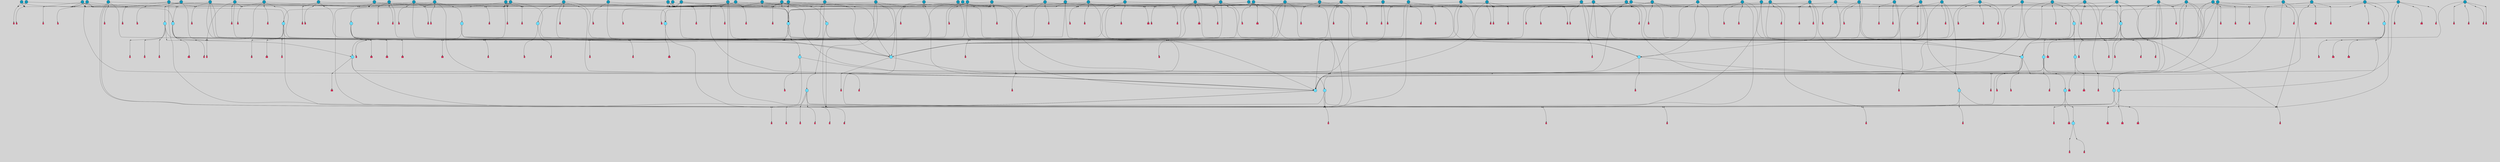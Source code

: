 // File exported with GEGELATI v1.3.1
// On the 2024-04-08 17:48:29
// With the File::TPGGraphDotExporter
digraph{
	graph[pad = "0.212, 0.055" bgcolor = lightgray]
	node[shape=circle style = filled label = ""]
		T3 [fillcolor="#66ddff"]
		T7 [fillcolor="#66ddff"]
		T9 [fillcolor="#66ddff"]
		T11 [fillcolor="#66ddff"]
		T24 [fillcolor="#66ddff"]
		T27 [fillcolor="#66ddff"]
		T54 [fillcolor="#66ddff"]
		T59 [fillcolor="#66ddff"]
		T82 [fillcolor="#66ddff"]
		T95 [fillcolor="#66ddff"]
		T129 [fillcolor="#66ddff"]
		T159 [fillcolor="#66ddff"]
		T176 [fillcolor="#66ddff"]
		T255 [fillcolor="#66ddff"]
		T267 [fillcolor="#66ddff"]
		T274 [fillcolor="#1199bb"]
		T300 [fillcolor="#66ddff"]
		T318 [fillcolor="#66ddff"]
		T319 [fillcolor="#66ddff"]
		T320 [fillcolor="#66ddff"]
		T321 [fillcolor="#66ddff"]
		T322 [fillcolor="#66ddff"]
		T323 [fillcolor="#66ddff"]
		T324 [fillcolor="#66ddff"]
		T344 [fillcolor="#1199bb"]
		T359 [fillcolor="#1199bb"]
		T374 [fillcolor="#1199bb"]
		T383 [fillcolor="#66ddff"]
		T390 [fillcolor="#1199bb"]
		T391 [fillcolor="#1199bb"]
		T412 [fillcolor="#1199bb"]
		T419 [fillcolor="#1199bb"]
		T422 [fillcolor="#1199bb"]
		T423 [fillcolor="#1199bb"]
		T424 [fillcolor="#1199bb"]
		T426 [fillcolor="#1199bb"]
		T427 [fillcolor="#1199bb"]
		T429 [fillcolor="#1199bb"]
		T430 [fillcolor="#1199bb"]
		T431 [fillcolor="#1199bb"]
		T432 [fillcolor="#1199bb"]
		T433 [fillcolor="#66ddff"]
		T434 [fillcolor="#1199bb"]
		T435 [fillcolor="#1199bb"]
		T436 [fillcolor="#1199bb"]
		T437 [fillcolor="#1199bb"]
		T438 [fillcolor="#1199bb"]
		T439 [fillcolor="#1199bb"]
		T440 [fillcolor="#1199bb"]
		T441 [fillcolor="#1199bb"]
		T442 [fillcolor="#1199bb"]
		T443 [fillcolor="#1199bb"]
		T445 [fillcolor="#1199bb"]
		T447 [fillcolor="#1199bb"]
		T449 [fillcolor="#1199bb"]
		T450 [fillcolor="#1199bb"]
		T451 [fillcolor="#66ddff"]
		T459 [fillcolor="#1199bb"]
		T462 [fillcolor="#1199bb"]
		T468 [fillcolor="#1199bb"]
		T471 [fillcolor="#1199bb"]
		T474 [fillcolor="#1199bb"]
		T494 [fillcolor="#1199bb"]
		T495 [fillcolor="#1199bb"]
		T497 [fillcolor="#1199bb"]
		T502 [fillcolor="#1199bb"]
		T503 [fillcolor="#1199bb"]
		T504 [fillcolor="#66ddff"]
		T505 [fillcolor="#1199bb"]
		T506 [fillcolor="#1199bb"]
		T509 [fillcolor="#1199bb"]
		T510 [fillcolor="#1199bb"]
		T511 [fillcolor="#1199bb"]
		T512 [fillcolor="#1199bb"]
		T513 [fillcolor="#1199bb"]
		T516 [fillcolor="#1199bb"]
		T526 [fillcolor="#1199bb"]
		T532 [fillcolor="#1199bb"]
		T537 [fillcolor="#1199bb"]
		T543 [fillcolor="#1199bb"]
		T544 [fillcolor="#1199bb"]
		T547 [fillcolor="#1199bb"]
		T551 [fillcolor="#1199bb"]
		T553 [fillcolor="#1199bb"]
		T555 [fillcolor="#1199bb"]
		T557 [fillcolor="#1199bb"]
		T560 [fillcolor="#1199bb"]
		T561 [fillcolor="#1199bb"]
		T562 [fillcolor="#1199bb"]
		T563 [fillcolor="#1199bb"]
		T564 [fillcolor="#1199bb"]
		T565 [fillcolor="#1199bb"]
		T566 [fillcolor="#1199bb"]
		T567 [fillcolor="#1199bb"]
		T568 [fillcolor="#1199bb"]
		T569 [fillcolor="#1199bb"]
		T570 [fillcolor="#1199bb"]
		T571 [fillcolor="#1199bb"]
		T572 [fillcolor="#1199bb"]
		T573 [fillcolor="#1199bb"]
		T574 [fillcolor="#1199bb"]
		T575 [fillcolor="#1199bb"]
		T576 [fillcolor="#1199bb"]
		T577 [fillcolor="#1199bb"]
		T578 [fillcolor="#1199bb"]
		P5896 [fillcolor="#cccccc" shape=point] //6|
		I5896 [shape=box style=invis label="6|1&2|6#1|7&#92;n10|7&2|0#1|5&#92;n9|4&0|1#2|2&#92;n8|6&0|0#1|0&#92;n"]
		P5896 -> I5896[style=invis]
		A4532 [fillcolor="#ff3366" shape=box margin=0.03 width=0 height=0 label="3"]
		T3 -> P5896 -> A4532
		P5897 [fillcolor="#cccccc" shape=point] //3|
		I5897 [shape=box style=invis label="7|6&2|4#0|2&#92;n10|3&2|7#1|4&#92;n11|6&0|4#0|1&#92;n7|1&0|0#2|6&#92;n7|6&0|3#2|6&#92;n4|0&2|6#0|1&#92;n4|4&2|5#0|2&#92;n4|6&0|4#2|7&#92;n10|0&2|3#1|5&#92;n2|6&0|5#0|2&#92;n1|0&2|3#0|7&#92;n1|6&2|0#0|5&#92;n6|2&0|1#0|7&#92;n9|2&0|3#2|7&#92;n5|3&0|6#0|6&#92;n1|7&2|5#2|3&#92;n8|1&2|7#0|6&#92;n1|0&2|5#2|1&#92;n7|1&2|2#2|5&#92;n7|4&2|6#0|3&#92;n"]
		P5897 -> I5897[style=invis]
		A4533 [fillcolor="#ff3366" shape=box margin=0.03 width=0 height=0 label="4"]
		T3 -> P5897 -> A4533
		P5898 [fillcolor="#cccccc" shape=point] //-3|
		I5898 [shape=box style=invis label="1|6&2|7#0|7&#92;n10|2&0|7#1|3&#92;n9|6&2|7#2|2&#92;n5|3&0|7#0|7&#92;n1|6&2|3#0|0&#92;n2|3&2|3#2|2&#92;n5|1&2|6#0|6&#92;n"]
		P5898 -> I5898[style=invis]
		A4534 [fillcolor="#ff3366" shape=box margin=0.03 width=0 height=0 label="7"]
		T7 -> P5898 -> A4534
		P5899 [fillcolor="#cccccc" shape=point] //5|
		I5899 [shape=box style=invis label="0|5&2|3#0|1&#92;n0|6&2|1#2|4&#92;n6|2&2|6#0|7&#92;n7|4&0|3#0|1&#92;n5|4&0|7#1|6&#92;n9|1&0|5#2|2&#92;n6|3&2|3#1|7&#92;n11|7&2|4#1|6&#92;n2|5&0|1#0|0&#92;n4|7&0|0#0|2&#92;n6|2&0|6#0|0&#92;n2|1&2|6#2|4&#92;n10|0&2|0#1|0&#92;n6|6&2|4#0|6&#92;n"]
		P5899 -> I5899[style=invis]
		A4535 [fillcolor="#ff3366" shape=box margin=0.03 width=0 height=0 label="8"]
		T7 -> P5899 -> A4535
		P5900 [fillcolor="#cccccc" shape=point] //-6|
		I5900 [shape=box style=invis label="11|1&0|7#2|0&#92;n10|4&0|1#1|0&#92;n4|3&2|4#2|1&#92;n0|5&2|0#0|0&#92;n6|1&0|0#0|3&#92;n8|2&2|0#0|4&#92;n11|4&2|0#1|6&#92;n7|0&2|6#2|3&#92;n5|3&2|6#2|0&#92;n2|0&2|0#0|4&#92;n"]
		P5900 -> I5900[style=invis]
		A4536 [fillcolor="#ff3366" shape=box margin=0.03 width=0 height=0 label="9"]
		T9 -> P5900 -> A4536
		P5901 [fillcolor="#cccccc" shape=point] //2|
		I5901 [shape=box style=invis label="6|3&2|7#1|4&#92;n8|6&0|0#2|5&#92;n2|1&0|2#0|3&#92;n8|7&0|6#0|4&#92;n2|1&2|0#0|1&#92;n0|0&2|2#2|3&#92;n6|6&0|7#2|1&#92;n6|1&0|7#2|6&#92;n5|4&2|7#0|4&#92;n0|3&0|4#2|0&#92;n11|0&2|0#2|5&#92;n4|5&2|5#2|4&#92;n5|7&0|6#0|4&#92;n9|7&2|5#0|3&#92;n5|4&2|1#0|3&#92;n5|3&0|1#1|7&#92;n0|4&0|3#2|5&#92;n"]
		P5901 -> I5901[style=invis]
		A4537 [fillcolor="#ff3366" shape=box margin=0.03 width=0 height=0 label="10"]
		T9 -> P5901 -> A4537
		P5902 [fillcolor="#cccccc" shape=point] //6|
		I5902 [shape=box style=invis label="3|0&2|7#2|2&#92;n3|2&0|4#2|5&#92;n5|1&0|2#1|0&#92;n8|7&0|1#2|0&#92;n8|5&0|3#0|6&#92;n0|2&0|2#2|3&#92;n1|5&2|5#0|5&#92;n5|6&0|6#0|7&#92;n6|7&0|0#2|6&#92;n1|2&2|3#0|0&#92;n7|7&2|3#0|4&#92;n0|7&2|7#0|6&#92;n1|0&2|2#2|7&#92;n4|4&0|1#0|0&#92;n"]
		P5902 -> I5902[style=invis]
		A4538 [fillcolor="#ff3366" shape=box margin=0.03 width=0 height=0 label="11"]
		T11 -> P5902 -> A4538
		P5903 [fillcolor="#cccccc" shape=point] //-4|
		I5903 [shape=box style=invis label="4|1&0|4#2|6&#92;n1|2&2|2#2|0&#92;n1|2&2|0#0|6&#92;n8|4&2|3#2|5&#92;n5|5&2|1#1|0&#92;n"]
		P5903 -> I5903[style=invis]
		A4539 [fillcolor="#ff3366" shape=box margin=0.03 width=0 height=0 label="12"]
		T11 -> P5903 -> A4539
		P5904 [fillcolor="#cccccc" shape=point] //1|
		I5904 [shape=box style=invis label="5|1&0|6#2|7&#92;n2|4&0|4#2|2&#92;n0|6&0|5#0|4&#92;n10|6&2|5#1|6&#92;n9|3&0|1#1|7&#92;n10|3&2|2#1|0&#92;n5|0&0|0#2|1&#92;n11|3&2|3#1|5&#92;n10|3&0|1#1|0&#92;n2|4&0|1#0|1&#92;n0|2&0|3#2|4&#92;n9|2&2|1#2|5&#92;n11|7&2|6#2|6&#92;n"]
		P5904 -> I5904[style=invis]
		T24 -> P5904 -> T7
		P5905 [fillcolor="#cccccc" shape=point] //5|
		I5905 [shape=box style=invis label="3|0&2|0#0|1&#92;n3|0&0|7#0|1&#92;n5|3&0|2#2|6&#92;n4|4&2|4#2|6&#92;n11|2&0|7#1|6&#92;n2|7&2|2#2|5&#92;n9|3&2|6#2|7&#92;n7|7&0|0#0|4&#92;n6|1&2|4#2|3&#92;n5|4&2|0#1|6&#92;n1|3&0|7#0|4&#92;n"]
		P5905 -> I5905[style=invis]
		A4540 [fillcolor="#ff3366" shape=box margin=0.03 width=0 height=0 label="7"]
		T24 -> P5905 -> A4540
		P5906 [fillcolor="#cccccc" shape=point] //-2|
		I5906 [shape=box style=invis label="4|1&0|4#0|3&#92;n4|2&0|5#2|0&#92;n5|5&2|6#0|5&#92;n1|4&0|1#0|2&#92;n6|3&2|7#1|5&#92;n0|4&2|0#0|3&#92;n8|5&2|5#1|2&#92;n10|7&2|7#1|1&#92;n3|4&0|0#2|1&#92;n3|6&2|5#2|5&#92;n8|3&0|1#0|7&#92;n10|0&2|7#1|3&#92;n4|1&2|4#0|1&#92;n9|3&2|0#0|4&#92;n3|6&2|0#0|4&#92;n1|2&0|6#2|1&#92;n4|0&2|1#2|2&#92;n"]
		P5906 -> I5906[style=invis]
		A4541 [fillcolor="#ff3366" shape=box margin=0.03 width=0 height=0 label="14"]
		T24 -> P5906 -> A4541
		P5907 [fillcolor="#cccccc" shape=point] //2|
		I5907 [shape=box style=invis label="9|1&2|3#0|1&#92;n5|2&2|0#2|4&#92;n3|6&2|5#2|7&#92;n7|0&2|5#0|4&#92;n1|2&0|3#0|5&#92;n7|3&2|7#0|0&#92;n"]
		P5907 -> I5907[style=invis]
		A4542 [fillcolor="#ff3366" shape=box margin=0.03 width=0 height=0 label="2"]
		T27 -> P5907 -> A4542
		P5908 [fillcolor="#cccccc" shape=point] //-6|
		I5908 [shape=box style=invis label="7|5&0|4#0|4&#92;n11|0&2|5#2|1&#92;n"]
		P5908 -> I5908[style=invis]
		A4543 [fillcolor="#ff3366" shape=box margin=0.03 width=0 height=0 label="3"]
		T27 -> P5908 -> A4543
		T27 -> P5897
		P5909 [fillcolor="#cccccc" shape=point] //0|
		I5909 [shape=box style=invis label="2|5&0|1#0|6&#92;n6|1&2|2#2|7&#92;n8|0&0|3#1|4&#92;n4|3&2|5#2|4&#92;n8|1&2|4#0|0&#92;n6|6&0|1#2|6&#92;n11|7&2|4#2|5&#92;n6|2&2|4#0|2&#92;n8|5&2|4#2|4&#92;n2|1&2|1#2|2&#92;n2|7&2|5#2|6&#92;n9|7&0|5#0|4&#92;n1|2&0|5#2|6&#92;n4|2&2|3#2|7&#92;n3|3&2|1#0|2&#92;n"]
		P5909 -> I5909[style=invis]
		A4544 [fillcolor="#ff3366" shape=box margin=0.03 width=0 height=0 label="5"]
		T27 -> P5909 -> A4544
		P5910 [fillcolor="#cccccc" shape=point] //0|
		I5910 [shape=box style=invis label="4|0&0|3#2|7&#92;n10|2&0|3#1|7&#92;n3|5&0|2#0|3&#92;n4|5&0|0#2|1&#92;n10|7&2|0#1|2&#92;n5|3&2|3#1|6&#92;n9|5&2|0#0|4&#92;n5|4&2|7#0|2&#92;n10|3&2|7#1|4&#92;n7|2&0|1#2|6&#92;n8|6&0|5#0|5&#92;n8|7&2|3#0|5&#92;n2|6&2|4#0|0&#92;n"]
		P5910 -> I5910[style=invis]
		A4545 [fillcolor="#ff3366" shape=box margin=0.03 width=0 height=0 label="5"]
		T27 -> P5910 -> A4545
		P5911 [fillcolor="#cccccc" shape=point] //8|
		I5911 [shape=box style=invis label="9|0&0|1#2|0&#92;n10|1&2|5#1|4&#92;n8|2&2|6#0|4&#92;n2|4&2|5#2|3&#92;n4|2&2|2#0|2&#92;n7|5&0|2#0|0&#92;n8|2&2|1#1|3&#92;n8|7&0|7#2|1&#92;n1|1&0|0#0|7&#92;n5|6&2|5#1|0&#92;n6|6&2|5#0|0&#92;n11|4&0|3#2|6&#92;n4|2&2|4#0|7&#92;n5|6&0|1#2|0&#92;n11|3&0|2#0|7&#92;n"]
		P5911 -> I5911[style=invis]
		A4546 [fillcolor="#ff3366" shape=box margin=0.03 width=0 height=0 label="6"]
		T54 -> P5911 -> A4546
		T54 -> P5905
		P5912 [fillcolor="#cccccc" shape=point] //-10|
		I5912 [shape=box style=invis label="3|6&0|0#0|4&#92;n4|1&2|4#0|1&#92;n5|1&0|1#0|4&#92;n5|5&2|6#0|5&#92;n6|5&0|6#0|3&#92;n11|1&2|0#0|1&#92;n0|7&2|0#0|3&#92;n1|2&0|6#0|1&#92;n8|0&0|4#2|0&#92;n0|4&0|7#2|7&#92;n7|0&2|7#1|3&#92;n3|1&0|5#2|5&#92;n5|1&0|4#0|3&#92;n2|2&0|2#0|0&#92;n8|3&0|1#0|7&#92;n3|0&0|3#0|5&#92;n7|2&0|5#2|0&#92;n6|3&2|7#1|5&#92;n4|7&2|7#2|1&#92;n"]
		P5912 -> I5912[style=invis]
		A4547 [fillcolor="#ff3366" shape=box margin=0.03 width=0 height=0 label="14"]
		T54 -> P5912 -> A4547
		T54 -> P5899
		P5913 [fillcolor="#cccccc" shape=point] //8|
		I5913 [shape=box style=invis label="9|0&0|1#2|0&#92;n10|1&2|5#1|4&#92;n8|2&2|6#0|4&#92;n4|5&0|3#0|1&#92;n2|4&2|5#2|3&#92;n4|2&2|2#0|2&#92;n7|5&0|2#0|0&#92;n8|2&2|1#1|3&#92;n8|7&0|7#2|1&#92;n1|1&0|0#0|7&#92;n5|6&2|5#1|0&#92;n6|3&2|5#0|0&#92;n11|4&0|3#2|6&#92;n1|2&2|4#0|7&#92;n5|6&0|1#2|0&#92;n11|3&0|2#0|7&#92;n"]
		P5913 -> I5913[style=invis]
		A4548 [fillcolor="#ff3366" shape=box margin=0.03 width=0 height=0 label="6"]
		T59 -> P5913 -> A4548
		T59 -> P5905
		T59 -> P5900
		T59 -> P5905
		P5914 [fillcolor="#cccccc" shape=point] //6|
		I5914 [shape=box style=invis label="7|0&2|5#1|2&#92;n10|6&2|1#1|3&#92;n7|5&0|2#0|7&#92;n10|7&0|1#1|5&#92;n4|6&2|5#0|5&#92;n4|4&0|7#2|7&#92;n"]
		P5914 -> I5914[style=invis]
		A4549 [fillcolor="#ff3366" shape=box margin=0.03 width=0 height=0 label="7"]
		T82 -> P5914 -> A4549
		P5915 [fillcolor="#cccccc" shape=point] //6|
		I5915 [shape=box style=invis label="0|5&2|3#0|1&#92;n0|6&2|1#2|4&#92;n9|1&0|5#2|2&#92;n7|4&0|3#0|1&#92;n5|4&0|7#1|6&#92;n2|5&0|1#0|0&#92;n6|3&2|3#1|7&#92;n11|7&2|4#1|6&#92;n6|2&2|6#0|1&#92;n4|7&0|0#0|2&#92;n6|2&0|6#0|0&#92;n9|1&2|6#2|4&#92;n10|0&2|0#1|0&#92;n6|6&2|4#0|6&#92;n"]
		P5915 -> I5915[style=invis]
		A4550 [fillcolor="#ff3366" shape=box margin=0.03 width=0 height=0 label="8"]
		T82 -> P5915 -> A4550
		T82 -> P5900
		P5916 [fillcolor="#cccccc" shape=point] //4|
		I5916 [shape=box style=invis label="4|3&0|6#0|3&#92;n5|7&2|3#2|2&#92;n5|6&0|7#1|2&#92;n1|4&2|6#0|3&#92;n8|4&2|1#2|5&#92;n9|5&2|4#1|4&#92;n2|4&0|5#0|7&#92;n10|0&0|6#1|3&#92;n3|0&0|6#0|2&#92;n2|7&2|7#2|6&#92;n5|2&0|5#1|5&#92;n10|4&2|5#1|7&#92;n4|0&0|4#2|4&#92;n11|1&0|4#2|6&#92;n10|6&2|0#1|4&#92;n9|7&0|3#1|4&#92;n4|5&2|7#0|6&#92;n11|5&2|6#2|3&#92;n0|3&0|5#0|1&#92;n"]
		P5916 -> I5916[style=invis]
		A4551 [fillcolor="#ff3366" shape=box margin=0.03 width=0 height=0 label="13"]
		T95 -> P5916 -> A4551
		P5917 [fillcolor="#cccccc" shape=point] //8|
		I5917 [shape=box style=invis label="9|7&0|5#2|5&#92;n3|3&2|3#0|2&#92;n9|5&2|2#1|0&#92;n2|3&0|6#0|3&#92;n4|4&2|5#2|7&#92;n11|3&2|0#1|5&#92;n6|6&2|1#2|2&#92;n4|6&0|1#2|2&#92;n2|5&2|7#2|2&#92;n7|7&2|2#2|3&#92;n6|5&0|3#2|6&#92;n6|7&0|6#0|2&#92;n"]
		P5917 -> I5917[style=invis]
		A4552 [fillcolor="#ff3366" shape=box margin=0.03 width=0 height=0 label="14"]
		T95 -> P5917 -> A4552
		P5918 [fillcolor="#cccccc" shape=point] //2|
		I5918 [shape=box style=invis label="4|1&0|4#2|6&#92;n5|5&2|1#1|0&#92;n1|0&2|0#0|6&#92;n8|4&2|3#2|5&#92;n"]
		P5918 -> I5918[style=invis]
		T95 -> P5918 -> T11
		P5919 [fillcolor="#cccccc" shape=point] //-9|
		I5919 [shape=box style=invis label="2|0&2|0#2|1&#92;n4|4&2|4#2|6&#92;n9|1&0|3#1|7&#92;n5|3&0|2#2|6&#92;n2|7&2|2#2|5&#92;n5|4&2|0#1|6&#92;n3|0&0|7#0|1&#92;n1|3&0|7#0|4&#92;n11|6&2|2#0|7&#92;n7|7&0|0#0|4&#92;n11|0&0|7#1|6&#92;n9|3&2|6#2|7&#92;n"]
		P5919 -> I5919[style=invis]
		A4553 [fillcolor="#ff3366" shape=box margin=0.03 width=0 height=0 label="7"]
		T95 -> P5919 -> A4553
		P5920 [fillcolor="#cccccc" shape=point] //-8|
		I5920 [shape=box style=invis label="7|5&0|4#2|4&#92;n"]
		P5920 -> I5920[style=invis]
		A4554 [fillcolor="#ff3366" shape=box margin=0.03 width=0 height=0 label="3"]
		T95 -> P5920 -> A4554
		T129 -> P5911
		T129 -> P5905
		P5921 [fillcolor="#cccccc" shape=point] //10|
		I5921 [shape=box style=invis label="4|5&2|7#2|1&#92;n1|7&2|3#0|6&#92;n3|5&2|2#0|3&#92;n10|3&0|7#1|4&#92;n7|1&0|4#2|6&#92;n10|2&0|3#1|7&#92;n9|5&2|0#0|4&#92;n4|0&0|3#2|7&#92;n11|4&2|6#1|2&#92;n5|4&2|7#0|2&#92;n2|6&2|4#0|0&#92;n6|5&0|7#2|1&#92;n5|3&2|3#1|6&#92;n10|7&2|0#1|2&#92;n"]
		P5921 -> I5921[style=invis]
		A4555 [fillcolor="#ff3366" shape=box margin=0.03 width=0 height=0 label="5"]
		T129 -> P5921 -> A4555
		P5922 [fillcolor="#cccccc" shape=point] //5|
		I5922 [shape=box style=invis label="9|4&2|3#1|3&#92;n0|4&2|4#0|5&#92;n6|1&2|6#2|5&#92;n4|0&0|5#2|0&#92;n"]
		P5922 -> I5922[style=invis]
		A4556 [fillcolor="#ff3366" shape=box margin=0.03 width=0 height=0 label="7"]
		T129 -> P5922 -> A4556
		P5923 [fillcolor="#cccccc" shape=point] //6|
		I5923 [shape=box style=invis label="9|4&2|7#0|6&#92;n8|4&0|1#1|0&#92;n1|3&0|0#2|1&#92;n2|4&0|6#2|2&#92;n5|1&2|5#0|7&#92;n3|0&0|3#2|6&#92;n2|2&2|6#0|2&#92;n8|4&0|4#2|2&#92;n5|1&2|4#0|3&#92;n9|4&0|6#0|6&#92;n5|0&2|2#1|5&#92;n11|7&0|0#1|1&#92;n0|4&0|3#0|3&#92;n7|7&2|4#2|5&#92;n1|5&0|1#2|1&#92;n"]
		P5923 -> I5923[style=invis]
		A4557 [fillcolor="#ff3366" shape=box margin=0.03 width=0 height=0 label="1"]
		T129 -> P5923 -> A4557
		P5924 [fillcolor="#cccccc" shape=point] //7|
		I5924 [shape=box style=invis label="7|0&2|1#2|0&#92;n9|7&2|1#1|7&#92;n8|2&0|1#1|0&#92;n6|6&0|2#1|1&#92;n2|2&0|5#0|0&#92;n5|7&0|0#2|1&#92;n5|1&2|5#1|5&#92;n4|7&2|4#2|3&#92;n10|5&2|2#1|5&#92;n1|3&2|2#2|0&#92;n10|2&2|6#1|5&#92;n"]
		P5924 -> I5924[style=invis]
		A4558 [fillcolor="#ff3366" shape=box margin=0.03 width=0 height=0 label="1"]
		T159 -> P5924 -> A4558
		P5925 [fillcolor="#cccccc" shape=point] //7|
		I5925 [shape=box style=invis label="7|4&2|7#0|4&#92;n4|6&0|1#2|5&#92;n2|1&2|3#0|0&#92;n4|3&2|0#0|1&#92;n0|0&2|7#2|7&#92;n7|7&0|5#2|3&#92;n5|0&2|1#2|2&#92;n10|0&0|4#1|2&#92;n4|4&0|7#0|0&#92;n6|7&0|2#0|1&#92;n1|4&2|5#0|4&#92;n"]
		P5925 -> I5925[style=invis]
		A4559 [fillcolor="#ff3366" shape=box margin=0.03 width=0 height=0 label="0"]
		T159 -> P5925 -> A4559
		P5926 [fillcolor="#cccccc" shape=point] //5|
		I5926 [shape=box style=invis label="0|5&2|3#0|1&#92;n0|6&2|1#2|4&#92;n6|2&2|6#0|7&#92;n9|0&2|7#1|1&#92;n7|4&0|3#0|1&#92;n11|7&2|4#1|6&#92;n9|1&0|5#2|2&#92;n5|4&0|7#1|6&#92;n2|5&0|1#0|0&#92;n4|7&0|0#0|2&#92;n6|2&0|6#0|0&#92;n2|1&2|6#2|4&#92;n10|0&0|0#1|0&#92;n6|6&2|4#0|6&#92;n"]
		P5926 -> I5926[style=invis]
		T159 -> P5926 -> T129
		P5927 [fillcolor="#cccccc" shape=point] //3|
		I5927 [shape=box style=invis label="4|7&0|7#2|7&#92;n11|5&2|6#0|2&#92;n5|5&2|6#2|0&#92;n3|2&0|6#0|3&#92;n10|2&2|5#1|5&#92;n9|4&2|3#1|5&#92;n2|5&2|7#2|4&#92;n11|3&2|5#1|0&#92;n7|0&0|7#2|1&#92;n1|2&0|5#0|1&#92;n"]
		P5927 -> I5927[style=invis]
		A4560 [fillcolor="#ff3366" shape=box margin=0.03 width=0 height=0 label="5"]
		T176 -> P5927 -> A4560
		P5928 [fillcolor="#cccccc" shape=point] //2|
		I5928 [shape=box style=invis label="7|1&0|6#0|1&#92;n5|2&2|5#1|6&#92;n10|1&2|1#1|1&#92;n4|7&0|4#2|2&#92;n11|7&0|4#2|7&#92;n5|0&0|5#1|7&#92;n8|2&0|5#2|4&#92;n10|0&2|6#1|6&#92;n5|1&0|1#2|3&#92;n1|6&2|0#0|1&#92;n9|6&2|2#1|4&#92;n3|4&2|3#0|0&#92;n10|1&0|1#1|0&#92;n2|2&0|1#2|1&#92;n3|1&2|7#0|3&#92;n"]
		P5928 -> I5928[style=invis]
		A4561 [fillcolor="#ff3366" shape=box margin=0.03 width=0 height=0 label="10"]
		T176 -> P5928 -> A4561
		P5929 [fillcolor="#cccccc" shape=point] //-1|
		I5929 [shape=box style=invis label="1|7&2|1#0|6&#92;n8|1&2|3#0|5&#92;n10|6&2|7#1|0&#92;n1|7&2|5#0|2&#92;n0|3&0|3#2|2&#92;n3|5&0|1#0|0&#92;n3|5&0|2#0|3&#92;n1|5&2|0#0|4&#92;n5|7&2|2#2|5&#92;n4|0&2|3#0|3&#92;n"]
		P5929 -> I5929[style=invis]
		T176 -> P5929 -> T3
		P5930 [fillcolor="#cccccc" shape=point] //-3|
		I5930 [shape=box style=invis label="6|3&2|4#1|4&#92;n5|3&0|1#1|7&#92;n2|1&0|2#2|3&#92;n8|7&0|6#0|4&#92;n2|1&2|0#0|1&#92;n0|0&2|2#2|3&#92;n6|1&0|7#2|6&#92;n5|7&0|2#0|4&#92;n0|3&0|4#2|0&#92;n11|0&2|0#2|5&#92;n6|0&2|0#1|4&#92;n8|6&0|2#2|5&#92;n5|4&2|1#0|3&#92;n9|7&2|5#0|3&#92;n5|4&2|7#0|4&#92;n"]
		P5930 -> I5930[style=invis]
		A4562 [fillcolor="#ff3366" shape=box margin=0.03 width=0 height=0 label="10"]
		T176 -> P5930 -> A4562
		P5931 [fillcolor="#cccccc" shape=point] //4|
		I5931 [shape=box style=invis label="7|1&0|6#0|1&#92;n5|2&2|5#1|6&#92;n10|1&2|1#1|1&#92;n9|6&2|2#1|4&#92;n4|7&0|4#2|2&#92;n9|6&0|4#1|1&#92;n10|0&2|6#1|6&#92;n5|1&0|1#2|3&#92;n1|6&2|0#0|1&#92;n8|2&0|5#2|4&#92;n3|4&2|3#0|0&#92;n10|1&0|5#1|0&#92;n2|2&0|1#2|1&#92;n3|1&2|7#0|3&#92;n"]
		P5931 -> I5931[style=invis]
		A4563 [fillcolor="#ff3366" shape=box margin=0.03 width=0 height=0 label="10"]
		T176 -> P5931 -> A4563
		T255 -> P5929
		P5932 [fillcolor="#cccccc" shape=point] //-9|
		I5932 [shape=box style=invis label="7|1&0|0#2|6&#92;n1|6&0|4#2|7&#92;n7|6&2|4#0|2&#92;n10|7&2|1#1|3&#92;n7|6&0|3#2|6&#92;n4|0&2|2#2|1&#92;n1|0&0|5#2|3&#92;n6|1&2|6#1|1&#92;n7|4&2|6#1|0&#92;n9|5&0|1#0|2&#92;n9|2&0|3#0|7&#92;n6|0&2|7#0|6&#92;n10|5&2|3#1|5&#92;n10|0&2|7#1|4&#92;n1|0&2|3#0|7&#92;n5|2&0|6#0|6&#92;n2|6&0|1#0|2&#92;n7|4&2|5#0|3&#92;n3|6&2|4#0|5&#92;n1|6&2|0#0|5&#92;n"]
		P5932 -> I5932[style=invis]
		A4564 [fillcolor="#ff3366" shape=box margin=0.03 width=0 height=0 label="4"]
		T255 -> P5932 -> A4564
		P5933 [fillcolor="#cccccc" shape=point] //7|
		I5933 [shape=box style=invis label="9|6&2|6#1|3&#92;n9|7&2|0#1|7&#92;n3|0&2|0#0|0&#92;n1|6&0|0#0|4&#92;n7|4&0|3#0|1&#92;n"]
		P5933 -> I5933[style=invis]
		A4565 [fillcolor="#ff3366" shape=box margin=0.03 width=0 height=0 label="12"]
		T255 -> P5933 -> A4565
		P5934 [fillcolor="#cccccc" shape=point] //-9|
		I5934 [shape=box style=invis label="11|5&0|0#2|6&#92;n8|5&2|3#2|1&#92;n7|1&0|6#1|3&#92;n11|4&0|2#0|1&#92;n9|0&2|7#1|6&#92;n10|1&0|3#1|6&#92;n0|3&0|4#2|5&#92;n5|7&2|3#1|6&#92;n2|0&2|1#0|7&#92;n"]
		P5934 -> I5934[style=invis]
		A4566 [fillcolor="#ff3366" shape=box margin=0.03 width=0 height=0 label="2"]
		T255 -> P5934 -> A4566
		P5935 [fillcolor="#cccccc" shape=point] //-7|
		I5935 [shape=box style=invis label="9|1&2|7#2|1&#92;n7|0&2|0#2|7&#92;n2|3&2|3#2|2&#92;n8|5&2|1#0|3&#92;n5|5&0|7#0|1&#92;n1|6&2|7#0|7&#92;n10|2&0|7#1|3&#92;n6|4&2|2#2|4&#92;n0|6&2|5#0|2&#92;n"]
		P5935 -> I5935[style=invis]
		A4567 [fillcolor="#ff3366" shape=box margin=0.03 width=0 height=0 label="7"]
		T255 -> P5935 -> A4567
		P5936 [fillcolor="#cccccc" shape=point] //-9|
		I5936 [shape=box style=invis label="4|7&2|6#0|5&#92;n11|3&0|2#2|6&#92;n10|2&2|4#1|6&#92;n3|0&2|6#2|7&#92;n4|3&0|5#0|7&#92;n2|3&0|7#0|7&#92;n10|6&0|7#1|5&#92;n10|1&2|2#1|1&#92;n1|7&0|3#2|6&#92;n"]
		P5936 -> I5936[style=invis]
		A4568 [fillcolor="#ff3366" shape=box margin=0.03 width=0 height=0 label="4"]
		T267 -> P5936 -> A4568
		T267 -> P5905
		P5937 [fillcolor="#cccccc" shape=point] //-10|
		I5937 [shape=box style=invis label="4|2&2|0#2|4&#92;n7|3&2|7#0|0&#92;n11|5&2|2#0|2&#92;n9|6&2|3#0|1&#92;n0|0&2|2#0|5&#92;n2|3&2|1#2|0&#92;n"]
		P5937 -> I5937[style=invis]
		A4569 [fillcolor="#ff3366" shape=box margin=0.03 width=0 height=0 label="2"]
		T267 -> P5937 -> A4569
		P5938 [fillcolor="#cccccc" shape=point] //-2|
		I5938 [shape=box style=invis label="5|2&2|0#2|4&#92;n9|1&2|3#0|1&#92;n3|6&2|5#2|7&#92;n7|0&2|1#0|4&#92;n1|2&0|3#0|5&#92;n7|3&2|7#0|0&#92;n"]
		P5938 -> I5938[style=invis]
		A4570 [fillcolor="#ff3366" shape=box margin=0.03 width=0 height=0 label="2"]
		T267 -> P5938 -> A4570
		P5939 [fillcolor="#cccccc" shape=point] //-9|
		I5939 [shape=box style=invis label="4|1&0|4#2|6&#92;n11|0&2|0#0|6&#92;n8|4&2|3#2|5&#92;n6|0&0|3#0|1&#92;n"]
		P5939 -> I5939[style=invis]
		T267 -> P5939 -> T11
		T274 -> P5929
		P5940 [fillcolor="#cccccc" shape=point] //-2|
		I5940 [shape=box style=invis label="7|1&0|0#2|6&#92;n5|2&0|6#0|6&#92;n7|6&2|4#0|2&#92;n10|7&2|1#1|3&#92;n7|6&0|3#2|6&#92;n4|0&2|2#2|1&#92;n1|0&0|5#2|3&#92;n6|1&2|6#1|1&#92;n7|4&2|6#1|0&#92;n7|4&2|5#0|3&#92;n9|2&0|3#0|7&#92;n6|0&2|7#0|7&#92;n10|5&2|3#1|5&#92;n10|0&2|7#1|4&#92;n1|0&2|3#0|7&#92;n1|6&0|1#2|7&#92;n2|6&0|1#0|2&#92;n9|5&0|1#0|2&#92;n3|6&2|4#0|5&#92;n1|6&2|0#0|5&#92;n"]
		P5940 -> I5940[style=invis]
		A4571 [fillcolor="#ff3366" shape=box margin=0.03 width=0 height=0 label="4"]
		T274 -> P5940 -> A4571
		T274 -> P5935
		P5941 [fillcolor="#cccccc" shape=point] //9|
		I5941 [shape=box style=invis label="2|3&0|1#0|2&#92;n1|6&0|2#2|7&#92;n6|0&2|7#0|6&#92;n10|7&2|1#1|3&#92;n7|4&2|6#1|0&#92;n1|1&0|5#2|3&#92;n4|0&2|2#2|1&#92;n6|1&2|6#1|1&#92;n7|6&0|3#2|6&#92;n9|5&0|1#0|2&#92;n9|2&0|3#0|7&#92;n7|6&0|4#0|2&#92;n10|5&2|3#1|5&#92;n10|0&2|7#1|4&#92;n1|0&2|3#0|7&#92;n5|2&0|6#0|6&#92;n7|1&0|0#2|6&#92;n7|4&2|5#0|3&#92;n3|6&2|4#0|5&#92;n1|6&2|0#0|5&#92;n"]
		P5941 -> I5941[style=invis]
		A4572 [fillcolor="#ff3366" shape=box margin=0.03 width=0 height=0 label="4"]
		T274 -> P5941 -> A4572
		P5942 [fillcolor="#cccccc" shape=point] //-2|
		I5942 [shape=box style=invis label="8|4&2|1#2|5&#92;n4|1&2|7#2|1&#92;n5|7&2|3#2|2&#92;n10|4&2|5#1|7&#92;n10|0&2|6#1|3&#92;n4|5&2|7#0|6&#92;n9|5&2|4#0|4&#92;n2|4&0|5#0|7&#92;n11|1&2|4#2|6&#92;n1|4&2|6#0|3&#92;n2|7&2|7#2|6&#92;n3|0&0|6#0|2&#92;n4|0&0|4#2|4&#92;n4|4&2|6#0|7&#92;n10|6&2|0#1|4&#92;n9|7&0|3#1|4&#92;n5|6&0|7#1|2&#92;n11|5&2|6#0|3&#92;n0|3&0|5#0|1&#92;n"]
		P5942 -> I5942[style=invis]
		T274 -> P5942 -> T9
		P5943 [fillcolor="#cccccc" shape=point] //-2|
		I5943 [shape=box style=invis label="8|4&2|1#2|5&#92;n5|7&2|3#1|2&#92;n10|4&2|5#1|7&#92;n10|0&2|6#1|3&#92;n11|1&2|4#2|6&#92;n9|5&2|4#0|4&#92;n2|4&0|5#0|7&#92;n4|5&2|7#0|6&#92;n1|4&2|6#0|3&#92;n2|7&2|7#2|6&#92;n3|0&0|6#0|2&#92;n0|7&0|5#0|1&#92;n0|4&2|1#0|0&#92;n4|4&2|6#0|7&#92;n7|2&2|6#2|6&#92;n11|5&2|6#0|3&#92;n9|7&0|3#1|4&#92;n5|6&0|7#1|2&#92;n10|6&2|0#1|4&#92;n4|0&0|4#2|4&#92;n"]
		P5943 -> I5943[style=invis]
		T300 -> P5943 -> T59
		P5944 [fillcolor="#cccccc" shape=point] //10|
		I5944 [shape=box style=invis label="2|6&2|4#0|0&#92;n1|7&2|3#0|6&#92;n3|5&2|2#0|3&#92;n10|3&0|4#1|4&#92;n7|1&0|4#2|6&#92;n10|2&0|3#1|7&#92;n9|5&2|0#0|4&#92;n4|0&0|3#2|7&#92;n11|4&2|6#1|2&#92;n5|4&2|7#0|2&#92;n4|5&2|7#2|1&#92;n6|5&0|7#2|1&#92;n5|3&2|3#1|6&#92;n10|7&2|0#1|2&#92;n"]
		P5944 -> I5944[style=invis]
		A4573 [fillcolor="#ff3366" shape=box margin=0.03 width=0 height=0 label="5"]
		T300 -> P5944 -> A4573
		T300 -> P5936
		P5945 [fillcolor="#cccccc" shape=point] //-4|
		I5945 [shape=box style=invis label="4|1&0|4#2|6&#92;n1|2&2|2#2|0&#92;n1|2&2|0#0|6&#92;n8|4&2|3#2|5&#92;n5|5&2|1#1|0&#92;n"]
		P5945 -> I5945[style=invis]
		A4574 [fillcolor="#ff3366" shape=box margin=0.03 width=0 height=0 label="12"]
		T321 -> P5945 -> A4574
		P5946 [fillcolor="#cccccc" shape=point] //6|
		I5946 [shape=box style=invis label="3|0&2|7#2|2&#92;n3|2&0|4#2|5&#92;n5|1&0|2#1|0&#92;n8|7&0|1#2|0&#92;n8|5&0|3#0|6&#92;n0|2&0|2#2|3&#92;n1|5&2|5#0|5&#92;n5|6&0|6#0|7&#92;n6|7&0|0#2|6&#92;n1|2&2|3#0|0&#92;n7|7&2|3#0|4&#92;n0|7&2|7#0|6&#92;n1|0&2|2#2|7&#92;n4|4&0|1#0|0&#92;n"]
		P5946 -> I5946[style=invis]
		A4575 [fillcolor="#ff3366" shape=box margin=0.03 width=0 height=0 label="11"]
		T321 -> P5946 -> A4575
		P5947 [fillcolor="#cccccc" shape=point] //2|
		I5947 [shape=box style=invis label="4|1&0|4#2|6&#92;n5|5&2|1#1|0&#92;n1|0&2|0#0|6&#92;n8|4&2|3#2|5&#92;n"]
		P5947 -> I5947[style=invis]
		T323 -> P5947 -> T321
		P5948 [fillcolor="#cccccc" shape=point] //-3|
		I5948 [shape=box style=invis label="8|1&2|3#0|5&#92;n0|6&0|5#0|5&#92;n3|7&2|1#0|6&#92;n3|5&0|1#0|0&#92;n9|5&2|0#0|4&#92;n3|5&0|2#0|3&#92;n10|6&2|4#1|0&#92;n9|4&2|7#2|6&#92;n1|7&2|5#2|2&#92;n"]
		P5948 -> I5948[style=invis]
		A4576 [fillcolor="#ff3366" shape=box margin=0.03 width=0 height=0 label="5"]
		T318 -> P5948 -> A4576
		P5949 [fillcolor="#cccccc" shape=point] //0|
		I5949 [shape=box style=invis label="2|5&0|1#0|6&#92;n6|1&2|2#2|7&#92;n8|0&0|3#1|4&#92;n4|3&2|5#2|4&#92;n8|1&2|4#0|0&#92;n6|6&0|1#2|6&#92;n11|7&2|4#2|5&#92;n6|2&2|4#0|2&#92;n8|5&2|4#2|4&#92;n2|1&2|1#2|2&#92;n2|7&2|5#2|6&#92;n9|7&0|5#0|4&#92;n1|2&0|5#2|6&#92;n4|2&2|3#2|7&#92;n3|3&2|1#0|2&#92;n"]
		P5949 -> I5949[style=invis]
		A4577 [fillcolor="#ff3366" shape=box margin=0.03 width=0 height=0 label="5"]
		T318 -> P5949 -> A4577
		P5950 [fillcolor="#cccccc" shape=point] //-2|
		I5950 [shape=box style=invis label="11|7&2|0#1|7&#92;n4|3&0|1#2|5&#92;n0|4&2|4#2|7&#92;n1|6&0|0#0|4&#92;n4|0&0|0#0|5&#92;n0|6&2|3#2|0&#92;n9|6&2|5#1|3&#92;n0|7&2|1#2|5&#92;n4|4&0|5#0|1&#92;n10|4&0|0#1|0&#92;n"]
		P5950 -> I5950[style=invis]
		A4578 [fillcolor="#ff3366" shape=box margin=0.03 width=0 height=0 label="12"]
		T323 -> P5950 -> A4578
		P5951 [fillcolor="#cccccc" shape=point] //5|
		I5951 [shape=box style=invis label="8|1&2|6#0|6&#92;n3|0&0|7#0|1&#92;n11|3&0|2#2|6&#92;n4|4&2|4#2|6&#92;n11|2&0|7#1|6&#92;n2|7&2|2#2|5&#92;n7|7&0|0#0|4&#92;n6|1&2|4#2|3&#92;n5|4&2|0#1|6&#92;n3|0&2|0#0|1&#92;n1|3&0|7#0|4&#92;n"]
		P5951 -> I5951[style=invis]
		A4579 [fillcolor="#ff3366" shape=box margin=0.03 width=0 height=0 label="7"]
		T319 -> P5951 -> A4579
		P5952 [fillcolor="#cccccc" shape=point] //7|
		I5952 [shape=box style=invis label="7|0&2|1#2|0&#92;n9|7&2|1#1|7&#92;n8|2&0|1#1|0&#92;n6|6&0|2#1|1&#92;n2|2&0|5#0|0&#92;n5|7&0|0#2|1&#92;n5|1&2|5#1|5&#92;n4|7&2|4#2|3&#92;n10|5&2|2#1|5&#92;n1|3&2|2#2|0&#92;n10|2&2|6#1|5&#92;n"]
		P5952 -> I5952[style=invis]
		A4580 [fillcolor="#ff3366" shape=box margin=0.03 width=0 height=0 label="1"]
		T319 -> P5952 -> A4580
		P5953 [fillcolor="#cccccc" shape=point] //-2|
		I5953 [shape=box style=invis label="4|1&0|4#0|3&#92;n4|2&0|5#2|0&#92;n5|5&2|6#0|5&#92;n1|4&0|1#0|2&#92;n6|3&2|7#1|5&#92;n0|4&2|0#0|3&#92;n8|5&2|5#1|2&#92;n10|7&2|7#1|1&#92;n3|4&0|0#2|1&#92;n3|6&2|5#2|5&#92;n8|3&0|1#0|7&#92;n10|0&2|7#1|3&#92;n4|1&2|4#0|1&#92;n9|3&2|0#0|4&#92;n3|6&2|0#0|4&#92;n1|2&0|6#2|1&#92;n4|0&2|1#2|2&#92;n"]
		P5953 -> I5953[style=invis]
		A4581 [fillcolor="#ff3366" shape=box margin=0.03 width=0 height=0 label="14"]
		T320 -> P5953 -> A4581
		P5954 [fillcolor="#cccccc" shape=point] //-3|
		I5954 [shape=box style=invis label="3|7&0|0#0|2&#92;n11|5&0|1#1|1&#92;n4|1&0|6#2|6&#92;n4|0&0|1#0|5&#92;n"]
		P5954 -> I5954[style=invis]
		T319 -> P5954 -> T320
		P5955 [fillcolor="#cccccc" shape=point] //-3|
		I5955 [shape=box style=invis label="1|6&2|7#0|7&#92;n10|2&0|7#1|3&#92;n9|6&2|7#2|2&#92;n5|3&0|7#0|7&#92;n1|6&2|3#0|0&#92;n2|3&2|3#2|2&#92;n5|1&2|6#0|6&#92;n"]
		P5955 -> I5955[style=invis]
		A4582 [fillcolor="#ff3366" shape=box margin=0.03 width=0 height=0 label="7"]
		T322 -> P5955 -> A4582
		P5956 [fillcolor="#cccccc" shape=point] //-3|
		I5956 [shape=box style=invis label="7|2&2|4#0|2&#92;n4|1&2|6#0|1&#92;n11|6&0|4#0|1&#92;n7|1&0|0#2|6&#92;n6|2&0|1#0|7&#92;n10|3&2|7#1|4&#92;n3|5&2|3#0|1&#92;n4|4&2|5#0|2&#92;n4|6&0|4#2|7&#92;n2|5&0|5#0|2&#92;n10|0&2|3#1|4&#92;n0|1&2|7#0|6&#92;n7|6&0|3#2|6&#92;n1|3&0|6#2|0&#92;n5|3&0|6#0|6&#92;n1|4&2|5#2|3&#92;n1|6&2|0#0|5&#92;n9|2&0|3#2|7&#92;n7|1&2|2#2|5&#92;n"]
		P5956 -> I5956[style=invis]
		T323 -> P5956 -> T319
		P5957 [fillcolor="#cccccc" shape=point] //1|
		I5957 [shape=box style=invis label="5|1&0|6#2|7&#92;n2|4&0|4#2|2&#92;n0|6&0|5#0|4&#92;n10|6&2|5#1|6&#92;n9|3&0|1#1|7&#92;n10|3&2|2#1|0&#92;n5|0&0|0#2|1&#92;n11|3&2|3#1|5&#92;n10|3&0|1#1|0&#92;n2|4&0|1#0|1&#92;n0|2&0|3#2|4&#92;n9|2&2|1#2|5&#92;n11|7&2|6#2|6&#92;n"]
		P5957 -> I5957[style=invis]
		T320 -> P5957 -> T322
		P5958 [fillcolor="#cccccc" shape=point] //5|
		I5958 [shape=box style=invis label="0|5&2|3#0|1&#92;n0|6&2|1#2|4&#92;n6|2&2|6#0|7&#92;n7|4&0|3#0|1&#92;n5|4&0|7#1|6&#92;n9|1&0|5#2|2&#92;n6|3&2|3#1|7&#92;n11|7&2|4#1|6&#92;n2|5&0|1#0|0&#92;n4|7&0|0#0|2&#92;n6|2&0|6#0|0&#92;n2|1&2|6#2|4&#92;n10|0&2|0#1|0&#92;n6|6&2|4#0|6&#92;n"]
		P5958 -> I5958[style=invis]
		A4583 [fillcolor="#ff3366" shape=box margin=0.03 width=0 height=0 label="8"]
		T322 -> P5958 -> A4583
		P5959 [fillcolor="#cccccc" shape=point] //5|
		I5959 [shape=box style=invis label="3|0&2|0#0|1&#92;n3|0&0|7#0|1&#92;n5|3&0|2#2|6&#92;n4|4&2|4#2|6&#92;n11|2&0|7#1|6&#92;n2|7&2|2#2|5&#92;n9|3&2|6#2|7&#92;n7|7&0|0#0|4&#92;n6|1&2|4#2|3&#92;n5|4&2|0#1|6&#92;n1|3&0|7#0|4&#92;n"]
		P5959 -> I5959[style=invis]
		A4584 [fillcolor="#ff3366" shape=box margin=0.03 width=0 height=0 label="7"]
		T320 -> P5959 -> A4584
		P5960 [fillcolor="#cccccc" shape=point] //5|
		I5960 [shape=box style=invis label="10|4&2|6#1|2&#92;n8|4&0|1#1|0&#92;n0|4&2|6#0|0&#92;n8|4&2|5#2|1&#92;n7|5&2|5#1|0&#92;n3|6&0|6#2|2&#92;n1|7&0|7#0|5&#92;n2|0&0|7#2|4&#92;n9|4&2|6#2|7&#92;n2|6&2|2#0|0&#92;n11|7&2|7#0|7&#92;n5|5&0|0#0|1&#92;n10|1&0|0#1|0&#92;n7|3&0|1#2|5&#92;n9|2&2|7#1|5&#92;n9|0&2|5#1|2&#92;n1|6&2|4#2|2&#92;n3|3&2|2#0|7&#92;n1|6&2|0#0|0&#92;n6|4&2|6#1|0&#92;n"]
		P5960 -> I5960[style=invis]
		A4585 [fillcolor="#ff3366" shape=box margin=0.03 width=0 height=0 label="1"]
		T319 -> P5960 -> A4585
		P5961 [fillcolor="#cccccc" shape=point] //7|
		I5961 [shape=box style=invis label="6|1&2|6#2|7&#92;n7|0&2|4#2|3&#92;n3|3&0|7#0|6&#92;n5|4&0|2#2|4&#92;n8|5&2|6#2|7&#92;n0|0&2|3#0|3&#92;n5|4&2|4#2|6&#92;n"]
		P5961 -> I5961[style=invis]
		T319 -> P5961 -> T318
		P5962 [fillcolor="#cccccc" shape=point] //7|
		I5962 [shape=box style=invis label="0|2&2|4#2|6&#92;n5|3&0|6#0|1&#92;n4|7&2|6#0|5&#92;n7|6&0|7#0|5&#92;n10|7&2|2#1|1&#92;n"]
		P5962 -> I5962[style=invis]
		A4586 [fillcolor="#ff3366" shape=box margin=0.03 width=0 height=0 label="4"]
		T318 -> P5962 -> A4586
		P5963 [fillcolor="#cccccc" shape=point] //7|
		I5963 [shape=box style=invis label="10|5&0|0#1|2&#92;n1|0&2|4#0|5&#92;n8|2&0|2#0|6&#92;n2|2&0|6#0|1&#92;n"]
		P5963 -> I5963[style=invis]
		T324 -> P5963 -> T7
		P5964 [fillcolor="#cccccc" shape=point] //8|
		I5964 [shape=box style=invis label="8|1&2|3#2|5&#92;n10|4&2|5#1|5&#92;n10|7&0|4#1|6&#92;n7|0&0|7#2|1&#92;n2|6&2|7#2|4&#92;n11|3&2|4#1|0&#92;n5|3&2|6#2|0&#92;n9|4&2|3#1|5&#92;n"]
		P5964 -> I5964[style=invis]
		A4587 [fillcolor="#ff3366" shape=box margin=0.03 width=0 height=0 label="5"]
		T324 -> P5964 -> A4587
		T324 -> P5929
		P5965 [fillcolor="#cccccc" shape=point] //9|
		I5965 [shape=box style=invis label="11|0&2|0#1|1&#92;n3|6&0|6#0|0&#92;n1|4&0|0#2|4&#92;n7|5&2|2#1|3&#92;n11|7&2|6#1|7&#92;n5|2&0|6#1|5&#92;n9|5&0|6#0|3&#92;n2|2&2|7#0|5&#92;n9|3&2|2#2|0&#92;n11|0&2|7#0|1&#92;n1|1&2|0#0|1&#92;n6|6&0|6#1|2&#92;n9|7&0|1#0|3&#92;n2|0&2|4#2|5&#92;n2|4&2|2#0|0&#92;n6|1&2|1#1|7&#92;n10|7&2|5#1|6&#92;n11|5&2|7#2|4&#92;n"]
		P5965 -> I5965[style=invis]
		A4588 [fillcolor="#ff3366" shape=box margin=0.03 width=0 height=0 label="1"]
		T324 -> P5965 -> A4588
		P5966 [fillcolor="#cccccc" shape=point] //-6|
		I5966 [shape=box style=invis label="8|2&2|0#0|4&#92;n10|4&0|1#1|0&#92;n4|3&2|4#2|1&#92;n0|5&2|0#0|0&#92;n11|1&0|7#2|0&#92;n11|4&2|0#1|6&#92;n7|0&0|6#2|3&#92;n7|4&0|2#2|4&#92;n5|3&2|6#2|0&#92;n2|0&2|0#0|4&#92;n"]
		P5966 -> I5966[style=invis]
		T324 -> P5966 -> T82
		P5967 [fillcolor="#cccccc" shape=point] //-2|
		I5967 [shape=box style=invis label="2|5&0|2#0|2&#92;n0|0&2|5#2|5&#92;n7|3&2|2#2|3&#92;n3|5&2|1#2|5&#92;n9|4&2|0#2|5&#92;n7|2&2|0#1|4&#92;n5|4&0|5#2|4&#92;n7|3&2|1#2|5&#92;n5|1&0|4#0|6&#92;n1|7&2|4#0|1&#92;n11|6&0|0#0|1&#92;n9|0&0|1#2|5&#92;n4|4&2|5#0|2&#92;n8|1&2|7#2|0&#92;n4|5&0|2#0|1&#92;n"]
		P5967 -> I5967[style=invis]
		A4589 [fillcolor="#ff3366" shape=box margin=0.03 width=0 height=0 label="4"]
		T344 -> P5967 -> A4589
		P5968 [fillcolor="#cccccc" shape=point] //-2|
		I5968 [shape=box style=invis label="2|4&0|3#2|2&#92;n11|7&2|3#2|6&#92;n3|4&2|7#0|1&#92;n7|1&2|0#0|0&#92;n10|3&0|5#1|5&#92;n10|2&0|7#1|7&#92;n0|2&0|3#2|6&#92;n9|3&0|7#2|1&#92;n4|1&0|5#2|4&#92;n8|5&2|3#2|0&#92;n10|7&0|4#1|7&#92;n0|1&2|4#0|3&#92;n11|7&2|7#2|3&#92;n3|3&0|2#2|7&#92;n8|0&0|4#0|1&#92;n6|4&2|5#2|3&#92;n7|6&0|4#1|6&#92;n7|3&2|0#0|6&#92;n"]
		P5968 -> I5968[style=invis]
		A4590 [fillcolor="#ff3366" shape=box margin=0.03 width=0 height=0 label="4"]
		T344 -> P5968 -> A4590
		P5969 [fillcolor="#cccccc" shape=point] //-2|
		I5969 [shape=box style=invis label="6|4&2|6#1|7&#92;n4|6&0|1#2|5&#92;n1|4&2|5#0|4&#92;n4|3&2|0#0|1&#92;n0|0&2|7#2|7&#92;n7|7&0|5#2|3&#92;n2|2&2|1#2|6&#92;n7|4&2|7#0|7&#92;n5|0&2|1#0|2&#92;n10|0&0|4#1|2&#92;n4|4&0|7#0|0&#92;n6|7&0|2#0|1&#92;n2|1&2|3#0|0&#92;n"]
		P5969 -> I5969[style=invis]
		T344 -> P5969 -> T255
		P5970 [fillcolor="#cccccc" shape=point] //9|
		I5970 [shape=box style=invis label="7|5&2|6#2|2&#92;n1|7&0|1#2|3&#92;n2|0&2|0#2|4&#92;n6|4&0|4#1|6&#92;n10|3&2|4#1|6&#92;n"]
		P5970 -> I5970[style=invis]
		T359 -> P5970 -> T300
		P5971 [fillcolor="#cccccc" shape=point] //5|
		I5971 [shape=box style=invis label="8|2&2|2#0|5&#92;n9|7&2|0#2|4&#92;n10|5&2|6#1|3&#92;n5|0&0|7#1|5&#92;n4|1&0|4#0|3&#92;n2|6&0|1#2|6&#92;n4|7&2|4#0|3&#92;n2|2&0|3#2|0&#92;n6|2&2|2#2|1&#92;n7|6&2|5#0|7&#92;n1|0&2|1#0|5&#92;n"]
		P5971 -> I5971[style=invis]
		T359 -> P5971 -> T54
		T359 -> P5924
		T359 -> P5951
		P5972 [fillcolor="#cccccc" shape=point] //8|
		I5972 [shape=box style=invis label="5|5&2|0#2|4&#92;n9|1&2|3#0|1&#92;n7|3&2|7#0|0&#92;n7|0&0|1#0|0&#92;n11|5&2|7#1|5&#92;n3|6&2|5#2|7&#92;n1|2&0|3#2|5&#92;n"]
		P5972 -> I5972[style=invis]
		A4591 [fillcolor="#ff3366" shape=box margin=0.03 width=0 height=0 label="2"]
		T374 -> P5972 -> A4591
		P5973 [fillcolor="#cccccc" shape=point] //8|
		I5973 [shape=box style=invis label="5|4&2|5#1|3&#92;n1|0&0|5#0|4&#92;n10|4&2|6#1|7&#92;n1|1&0|7#0|5&#92;n2|7&2|4#2|0&#92;n11|3&0|0#2|3&#92;n1|3&0|2#0|6&#92;n6|4&2|4#1|0&#92;n11|5&2|5#0|3&#92;n8|4&2|5#2|1&#92;n5|0&0|0#0|1&#92;n0|1&0|7#2|4&#92;n5|1&2|5#2|1&#92;n3|6&2|4#0|0&#92;n7|2&2|5#1|0&#92;n3|6&0|6#2|6&#92;n7|4&0|3#1|4&#92;n1|4&2|2#0|5&#92;n4|3&2|6#0|2&#92;n"]
		P5973 -> I5973[style=invis]
		T374 -> P5973 -> T324
		T374 -> P5897
		P5974 [fillcolor="#cccccc" shape=point] //7|
		I5974 [shape=box style=invis label="7|4&2|7#0|4&#92;n4|6&0|1#2|5&#92;n2|1&2|3#0|0&#92;n4|3&2|0#0|1&#92;n0|0&2|7#2|7&#92;n7|7&0|5#2|3&#92;n5|0&2|1#2|2&#92;n10|0&0|4#1|2&#92;n4|4&0|7#0|0&#92;n6|7&0|2#0|1&#92;n1|4&2|5#0|4&#92;n"]
		P5974 -> I5974[style=invis]
		A4592 [fillcolor="#ff3366" shape=box margin=0.03 width=0 height=0 label="0"]
		T374 -> P5974 -> A4592
		T374 -> P5936
		P5975 [fillcolor="#cccccc" shape=point] //-8|
		I5975 [shape=box style=invis label="0|4&0|3#2|5&#92;n2|1&0|2#2|3&#92;n8|7&0|6#0|4&#92;n0|4&2|4#0|1&#92;n9|4&2|5#0|3&#92;n0|0&2|7#2|3&#92;n4|5&2|5#2|4&#92;n5|7&0|6#0|4&#92;n5|4&2|7#0|4&#92;n0|3&0|4#2|0&#92;n6|3&2|2#1|4&#92;n11|7&2|0#2|5&#92;n6|1&0|7#2|5&#92;n5|3&0|1#1|7&#92;n2|0&2|0#0|1&#92;n6|6&0|7#2|1&#92;n"]
		P5975 -> I5975[style=invis]
		A4593 [fillcolor="#ff3366" shape=box margin=0.03 width=0 height=0 label="10"]
		T383 -> P5975 -> A4593
		P5976 [fillcolor="#cccccc" shape=point] //5|
		I5976 [shape=box style=invis label="1|6&2|7#0|7&#92;n9|2&2|7#2|2&#92;n10|2&0|7#1|3&#92;n5|3&0|7#0|7&#92;n7|0&2|7#2|2&#92;n1|6&2|3#0|0&#92;n2|3&2|3#2|2&#92;n"]
		P5976 -> I5976[style=invis]
		A4594 [fillcolor="#ff3366" shape=box margin=0.03 width=0 height=0 label="7"]
		T383 -> P5976 -> A4594
		T383 -> P5898
		P5977 [fillcolor="#cccccc" shape=point] //-1|
		I5977 [shape=box style=invis label="3|4&0|1#0|2&#92;n8|7&2|6#0|1&#92;n4|7&2|4#2|4&#92;n3|2&2|3#2|4&#92;n8|4&2|1#1|2&#92;n7|4&0|2#0|2&#92;n6|0&2|0#1|6&#92;n3|3&0|7#0|6&#92;n0|5&0|3#0|3&#92;n"]
		P5977 -> I5977[style=invis]
		A4595 [fillcolor="#ff3366" shape=box margin=0.03 width=0 height=0 label="5"]
		T383 -> P5977 -> A4595
		P5978 [fillcolor="#cccccc" shape=point] //-3|
		I5978 [shape=box style=invis label="5|6&0|1#2|0&#92;n8|7&0|7#2|1&#92;n2|7&0|0#0|4&#92;n10|1&2|0#1|5&#92;n5|7&2|2#0|6&#92;n4|2&2|2#0|2&#92;n9|7&2|6#0|7&#92;n8|6&2|1#1|3&#92;n1|6&0|1#2|4&#92;n0|6&2|3#0|4&#92;n9|0&0|1#2|0&#92;n5|5&2|5#1|4&#92;n8|2&2|6#0|7&#92;n7|5&0|2#0|0&#92;n1|1&0|0#2|7&#92;n10|1&2|5#1|4&#92;n11|1&0|5#2|6&#92;n6|0&2|5#0|0&#92;n10|0&2|1#1|3&#92;n"]
		P5978 -> I5978[style=invis]
		A4596 [fillcolor="#ff3366" shape=box margin=0.03 width=0 height=0 label="6"]
		T383 -> P5978 -> A4596
		P5979 [fillcolor="#cccccc" shape=point] //9|
		I5979 [shape=box style=invis label="5|4&2|6#1|3&#92;n1|0&0|5#0|4&#92;n10|4&2|6#1|7&#92;n6|4&2|4#1|0&#92;n2|7&2|4#2|0&#92;n11|3&0|0#2|3&#92;n1|3&0|2#0|6&#92;n1|1&0|7#0|5&#92;n10|5&0|7#1|0&#92;n11|5&2|5#0|3&#92;n8|4&2|5#2|1&#92;n5|0&0|0#0|1&#92;n0|1&0|7#2|4&#92;n5|1&2|5#2|1&#92;n3|6&2|4#0|0&#92;n7|2&2|5#1|0&#92;n3|6&0|6#2|6&#92;n7|4&0|3#1|4&#92;n1|4&2|2#0|5&#92;n4|3&2|6#0|2&#92;n"]
		P5979 -> I5979[style=invis]
		T390 -> P5979 -> T324
		P5980 [fillcolor="#cccccc" shape=point] //9|
		I5980 [shape=box style=invis label="2|3&0|1#0|2&#92;n1|6&0|2#2|7&#92;n6|0&2|7#0|6&#92;n10|7&2|1#1|0&#92;n7|4&2|6#1|0&#92;n1|1&0|5#2|3&#92;n4|0&2|2#2|1&#92;n10|0&2|7#1|4&#92;n9|5&0|1#0|2&#92;n9|2&0|3#0|7&#92;n7|6&0|4#0|2&#92;n10|5&2|3#1|5&#92;n6|1&2|6#1|1&#92;n1|0&2|3#0|7&#92;n5|2&0|6#0|6&#92;n7|1&0|0#2|6&#92;n7|4&2|5#0|3&#92;n3|6&2|4#0|5&#92;n9|7&2|3#2|6&#92;n1|6&2|0#0|5&#92;n"]
		P5980 -> I5980[style=invis]
		A4597 [fillcolor="#ff3366" shape=box margin=0.03 width=0 height=0 label="4"]
		T390 -> P5980 -> A4597
		T390 -> P5899
		P5981 [fillcolor="#cccccc" shape=point] //-3|
		I5981 [shape=box style=invis label="8|0&0|0#0|1&#92;n9|3&0|1#1|7&#92;n2|4&0|1#0|1&#92;n5|1&0|6#2|7&#92;n6|3&0|5#0|2&#92;n11|3&0|7#1|6&#92;n11|6&2|5#1|6&#92;n0|6&0|7#0|4&#92;n5|0&2|3#0|5&#92;n4|7&2|6#2|6&#92;n8|1&2|6#1|5&#92;n"]
		P5981 -> I5981[style=invis]
		T390 -> P5981 -> T7
		P5982 [fillcolor="#cccccc" shape=point] //7|
		I5982 [shape=box style=invis label="11|7&2|2#2|6&#92;n7|4&0|3#0|1&#92;n5|3&0|7#1|6&#92;n0|5&2|3#0|1&#92;n4|7&0|0#0|2&#92;n6|2&0|6#0|0&#92;n11|7&2|4#1|6&#92;n9|1&0|5#2|2&#92;n7|5&0|7#1|4&#92;n3|6&0|7#2|1&#92;n6|2&2|6#0|7&#92;n8|1&2|6#2|4&#92;n6|6&2|0#0|6&#92;n10|0&2|0#1|0&#92;n"]
		P5982 -> I5982[style=invis]
		A4598 [fillcolor="#ff3366" shape=box margin=0.03 width=0 height=0 label="8"]
		T390 -> P5982 -> A4598
		P5983 [fillcolor="#cccccc" shape=point] //7|
		I5983 [shape=box style=invis label="3|3&2|7#0|4&#92;n4|3&2|6#0|3&#92;n8|4&0|6#1|2&#92;n5|6&2|3#0|4&#92;n0|7&2|1#0|5&#92;n8|7&2|2#2|5&#92;n9|1&0|0#1|0&#92;n10|1&2|1#1|4&#92;n10|5&0|6#1|7&#92;n5|2&2|3#0|4&#92;n2|0&2|6#2|7&#92;n1|7&0|1#0|7&#92;n"]
		P5983 -> I5983[style=invis]
		A4599 [fillcolor="#ff3366" shape=box margin=0.03 width=0 height=0 label="2"]
		T391 -> P5983 -> A4599
		T391 -> P5919
		P5984 [fillcolor="#cccccc" shape=point] //-10|
		I5984 [shape=box style=invis label="6|0&0|6#1|4&#92;n0|3&0|0#2|1&#92;n7|7&0|0#0|4&#92;n1|3&0|3#2|4&#92;n9|1&0|3#1|7&#92;n2|4&2|4#2|6&#92;n1|5&2|3#0|4&#92;n4|2&2|1#0|1&#92;n"]
		P5984 -> I5984[style=invis]
		T391 -> P5984 -> T267
		T391 -> P5970
		P5985 [fillcolor="#cccccc" shape=point] //5|
		I5985 [shape=box style=invis label="1|7&0|4#0|4&#92;n6|3&2|6#0|3&#92;n8|1&2|0#1|6&#92;n1|7&0|4#0|1&#92;n4|1&2|4#0|3&#92;n1|7&0|2#2|1&#92;n7|3&2|7#0|0&#92;n10|1&2|4#1|1&#92;n10|6&0|7#1|6&#92;n4|1&0|7#0|7&#92;n5|2&2|7#1|2&#92;n9|0&2|0#2|1&#92;n1|5&2|7#2|6&#92;n"]
		P5985 -> I5985[style=invis]
		T412 -> P5985 -> T176
		T412 -> P5973
		P5986 [fillcolor="#cccccc" shape=point] //7|
		I5986 [shape=box style=invis label="7|4&2|7#0|4&#92;n4|6&0|1#2|5&#92;n1|4&2|5#0|4&#92;n4|3&2|0#0|1&#92;n10|2&2|5#1|2&#92;n0|0&2|7#2|7&#92;n5|0&2|1#2|2&#92;n10|7&0|4#1|2&#92;n4|4&0|7#0|0&#92;n6|7&0|2#0|1&#92;n2|1&2|3#0|0&#92;n"]
		P5986 -> I5986[style=invis]
		A4600 [fillcolor="#ff3366" shape=box margin=0.03 width=0 height=0 label="0"]
		T412 -> P5986 -> A4600
		T412 -> P5968
		T419 -> P5924
		P5987 [fillcolor="#cccccc" shape=point] //-2|
		I5987 [shape=box style=invis label="1|0&0|3#0|3&#92;n2|7&0|4#0|4&#92;n11|6&2|1#1|4&#92;n6|1&2|5#0|0&#92;n2|0&2|0#0|6&#92;n1|3&2|1#0|4&#92;n"]
		P5987 -> I5987[style=invis]
		A4601 [fillcolor="#ff3366" shape=box margin=0.03 width=0 height=0 label="2"]
		T419 -> P5987 -> A4601
		T419 -> P5979
		T419 -> P5962
		P5988 [fillcolor="#cccccc" shape=point] //-8|
		I5988 [shape=box style=invis label="1|7&2|3#2|6&#92;n4|7&0|5#0|4&#92;n2|2&0|1#0|1&#92;n6|5&2|0#2|3&#92;n3|2&0|7#0|7&#92;n11|7&2|2#2|7&#92;n6|6&0|3#2|5&#92;n5|5&2|4#2|0&#92;n2|7&2|0#2|7&#92;n2|1&2|3#0|6&#92;n9|5&0|3#2|4&#92;n9|0&2|0#2|1&#92;n8|2&0|0#1|6&#92;n3|1&2|1#0|3&#92;n"]
		P5988 -> I5988[style=invis]
		T419 -> P5988 -> T27
		T422 -> P5970
		P5989 [fillcolor="#cccccc" shape=point] //-10|
		I5989 [shape=box style=invis label="3|6&0|0#0|4&#92;n4|7&2|7#2|1&#92;n5|1&0|1#0|4&#92;n5|5&2|6#0|5&#92;n6|5&0|6#0|3&#92;n0|5&2|6#2|7&#92;n11|1&0|0#0|1&#92;n0|7&2|0#0|3&#92;n5|1&0|4#0|3&#92;n3|0&0|3#2|5&#92;n0|4&0|7#2|7&#92;n8|0&2|4#2|0&#92;n2|2&0|2#0|0&#92;n8|3&0|4#0|7&#92;n1|2&0|6#0|1&#92;n4|7&2|4#0|1&#92;n7|2&0|5#2|0&#92;n6|3&2|7#1|5&#92;n5|4&2|5#1|6&#92;n2|4&2|3#2|7&#92;n"]
		P5989 -> I5989[style=invis]
		A4602 [fillcolor="#ff3366" shape=box margin=0.03 width=0 height=0 label="14"]
		T422 -> P5989 -> A4602
		T422 -> P5925
		T422 -> P5929
		P5990 [fillcolor="#cccccc" shape=point] //6|
		I5990 [shape=box style=invis label="10|1&2|2#1|4&#92;n2|3&2|2#2|5&#92;n6|4&2|4#0|3&#92;n4|4&2|4#2|6&#92;n8|0&0|2#2|1&#92;n7|2&0|4#1|3&#92;n7|7&0|0#0|4&#92;n3|1&2|0#0|1&#92;n6|4&2|0#1|6&#92;n5|0&0|7#0|4&#92;n"]
		P5990 -> I5990[style=invis]
		A4603 [fillcolor="#ff3366" shape=box margin=0.03 width=0 height=0 label="7"]
		T422 -> P5990 -> A4603
		T423 -> P5973
		P5991 [fillcolor="#cccccc" shape=point] //7|
		I5991 [shape=box style=invis label="9|7&2|1#2|5&#92;n5|4&2|7#0|2&#92;n5|3&2|3#1|6&#92;n10|3&2|7#1|4&#92;n8|7&2|3#0|5&#92;n10|5&0|6#1|7&#92;n0|2&0|1#2|6&#92;n8|6&0|5#0|5&#92;n4|4&0|1#0|3&#92;n6|7&0|1#2|7&#92;n10|7&2|0#1|2&#92;n4|0&0|3#2|7&#92;n2|6&2|4#0|0&#92;n"]
		P5991 -> I5991[style=invis]
		A4604 [fillcolor="#ff3366" shape=box margin=0.03 width=0 height=0 label="5"]
		T423 -> P5991 -> A4604
		P5992 [fillcolor="#cccccc" shape=point] //6|
		I5992 [shape=box style=invis label="4|6&2|1#2|5&#92;n5|0&2|5#1|7&#92;n2|1&2|3#0|0&#92;n4|4&0|7#0|0&#92;n10|0&0|4#1|2&#92;n0|0&2|7#2|7&#92;n7|7&0|5#2|3&#92;n3|3&0|6#0|3&#92;n6|7&0|2#0|1&#92;n1|1&2|4#0|4&#92;n5|0&2|1#2|2&#92;n6|0&2|5#0|3&#92;n1|4&2|5#0|4&#92;n"]
		P5992 -> I5992[style=invis]
		T423 -> P5992 -> T3
		P5993 [fillcolor="#cccccc" shape=point] //-4|
		I5993 [shape=box style=invis label="0|0&2|3#2|1&#92;n9|7&2|4#1|7&#92;n11|7&2|4#1|6&#92;n1|6&2|5#0|7&#92;n10|0&0|0#1|0&#92;n3|7&2|7#2|6&#92;n9|7&0|0#0|2&#92;n9|5&2|5#2|2&#92;n6|2&2|6#0|7&#92;n1|7&0|2#0|3&#92;n5|2&2|2#0|0&#92;n7|0&0|7#2|1&#92;n8|1&2|6#2|4&#92;n0|7&2|3#0|1&#92;n8|2&0|0#1|7&#92;n5|7&0|0#0|6&#92;n6|2&0|3#0|2&#92;n11|7&2|2#2|6&#92;n5|6&2|5#2|2&#92;n"]
		P5993 -> I5993[style=invis]
		A4605 [fillcolor="#ff3366" shape=box margin=0.03 width=0 height=0 label="8"]
		T423 -> P5993 -> A4605
		P5994 [fillcolor="#cccccc" shape=point] //-5|
		I5994 [shape=box style=invis label="10|6&2|5#1|6&#92;n9|3&0|1#1|7&#92;n2|4&0|1#0|1&#92;n11|3&0|7#1|6&#92;n5|1&0|6#2|7&#92;n8|0&0|0#0|1&#92;n0|6&0|7#0|4&#92;n6|7&2|6#2|6&#92;n11|0&2|3#0|5&#92;n"]
		P5994 -> I5994[style=invis]
		T424 -> P5994 -> T7
		T424 -> P5964
		T424 -> P5965
		P5995 [fillcolor="#cccccc" shape=point] //7|
		I5995 [shape=box style=invis label="10|4&2|6#1|2&#92;n8|4&0|1#1|0&#92;n7|5&2|5#1|0&#92;n1|4&2|5#2|1&#92;n1|3&2|0#0|0&#92;n5|5&0|0#0|1&#92;n2|1&0|7#2|4&#92;n3|0&0|3#0|4&#92;n0|7&2|7#0|7&#92;n11|6&2|4#2|2&#92;n3|6&0|6#2|0&#92;n7|3&0|1#2|5&#92;n10|1&0|0#1|0&#92;n1|6&2|4#2|2&#92;n6|3&2|2#0|7&#92;n0|4&2|2#0|0&#92;n6|4&2|6#1|0&#92;n"]
		P5995 -> I5995[style=invis]
		A4606 [fillcolor="#ff3366" shape=box margin=0.03 width=0 height=0 label="1"]
		T424 -> P5995 -> A4606
		T424 -> P5977
		T426 -> P5973
		P5996 [fillcolor="#cccccc" shape=point] //8|
		I5996 [shape=box style=invis label="4|3&0|7#2|6&#92;n10|3&2|7#1|7&#92;n4|1&0|6#0|7&#92;n0|3&0|0#2|0&#92;n8|0&0|7#2|5&#92;n1|1&2|7#2|5&#92;n6|1&2|4#1|3&#92;n7|1&2|0#2|0&#92;n6|6&2|2#2|0&#92;n10|4&2|1#1|5&#92;n6|0&2|2#1|1&#92;n11|1&0|1#2|1&#92;n7|4&2|7#2|7&#92;n4|1&2|3#2|1&#92;n"]
		P5996 -> I5996[style=invis]
		A4607 [fillcolor="#ff3366" shape=box margin=0.03 width=0 height=0 label="1"]
		T426 -> P5996 -> A4607
		P5997 [fillcolor="#cccccc" shape=point] //2|
		I5997 [shape=box style=invis label="1|3&0|4#0|5&#92;n1|4&0|5#0|1&#92;n10|1&0|5#1|3&#92;n7|0&0|4#1|3&#92;n1|7&2|5#2|3&#92;n0|5&0|1#2|2&#92;n10|6&2|7#1|4&#92;n2|7&0|0#0|0&#92;n10|6&0|5#1|1&#92;n"]
		P5997 -> I5997[style=invis]
		T426 -> P5997 -> T3
		P5998 [fillcolor="#cccccc" shape=point] //7|
		I5998 [shape=box style=invis label="1|2&0|4#0|3&#92;n7|0&0|6#2|1&#92;n7|3&0|0#0|4&#92;n8|7&2|5#0|2&#92;n"]
		P5998 -> I5998[style=invis]
		A4608 [fillcolor="#ff3366" shape=box margin=0.03 width=0 height=0 label="7"]
		T426 -> P5998 -> A4608
		T426 -> P5905
		P5999 [fillcolor="#cccccc" shape=point] //2|
		I5999 [shape=box style=invis label="9|1&2|3#0|1&#92;n3|6&2|5#2|7&#92;n1|2&0|3#0|5&#92;n7|0&2|5#1|4&#92;n7|3&2|7#0|0&#92;n7|6&2|5#0|7&#92;n"]
		P5999 -> I5999[style=invis]
		A4609 [fillcolor="#ff3366" shape=box margin=0.03 width=0 height=0 label="2"]
		T427 -> P5999 -> A4609
		P6000 [fillcolor="#cccccc" shape=point] //10|
		I6000 [shape=box style=invis label="11|5&2|7#0|3&#92;n2|7&2|2#2|5&#92;n9|1&0|3#2|7&#92;n4|4&2|4#2|6&#92;n2|0&2|0#2|1&#92;n4|2&0|6#0|5&#92;n5|3&0|2#2|6&#92;n5|2&2|1#1|6&#92;n9|3&2|6#2|7&#92;n3|0&0|7#0|1&#92;n1|3&0|3#0|4&#92;n11|6&2|2#0|7&#92;n7|7&0|0#0|4&#92;n11|2&0|7#1|6&#92;n6|1&2|7#1|2&#92;n"]
		P6000 -> I6000[style=invis]
		T427 -> P6000 -> T267
		P6001 [fillcolor="#cccccc" shape=point] //-3|
		I6001 [shape=box style=invis label="1|0&2|4#2|0&#92;n8|3&2|4#2|6&#92;n"]
		P6001 -> I6001[style=invis]
		T427 -> P6001 -> T323
		T427 -> P5936
		T427 -> P5910
		T429 -> P5970
		T429 -> P5924
		T429 -> P5951
		P6002 [fillcolor="#cccccc" shape=point] //5|
		I6002 [shape=box style=invis label="9|4&2|3#1|3&#92;n0|4&2|4#0|5&#92;n6|1&2|6#2|5&#92;n4|0&0|5#2|0&#92;n"]
		P6002 -> I6002[style=invis]
		A4610 [fillcolor="#ff3366" shape=box margin=0.03 width=0 height=0 label="7"]
		T429 -> P6002 -> A4610
		P6003 [fillcolor="#cccccc" shape=point] //0|
		I6003 [shape=box style=invis label="7|2&0|4#1|4&#92;n5|3&0|7#0|4&#92;n7|7&0|0#0|4&#92;n2|3&2|6#2|5&#92;n1|0&2|7#0|5&#92;n9|6&0|0#2|2&#92;n3|3&2|0#0|1&#92;n4|4&2|4#0|6&#92;n9|3&2|6#1|7&#92;n6|4&2|4#1|3&#92;n6|4&2|0#1|6&#92;n8|1&2|7#2|6&#92;n6|0&0|6#2|0&#92;n"]
		P6003 -> I6003[style=invis]
		A4611 [fillcolor="#ff3366" shape=box margin=0.03 width=0 height=0 label="7"]
		T429 -> P6003 -> A4611
		T430 -> P5970
		P6004 [fillcolor="#cccccc" shape=point] //3|
		I6004 [shape=box style=invis label="6|1&2|4#2|0&#92;n1|3&0|0#0|4&#92;n3|0&0|7#0|1&#92;n4|4&2|4#2|7&#92;n7|0&2|3#2|0&#92;n7|7&0|0#0|4&#92;n11|2&0|7#1|6&#92;n0|4&0|7#2|7&#92;n3|0&2|0#0|1&#92;n2|7&2|0#2|5&#92;n"]
		P6004 -> I6004[style=invis]
		A4612 [fillcolor="#ff3366" shape=box margin=0.03 width=0 height=0 label="7"]
		T430 -> P6004 -> A4612
		T430 -> P5936
		P6005 [fillcolor="#cccccc" shape=point] //-3|
		I6005 [shape=box style=invis label="2|6&0|0#0|7&#92;n9|6&2|0#0|6&#92;n3|0&0|5#0|1&#92;n5|5&0|4#0|3&#92;n6|1&2|4#2|3&#92;n2|7&2|2#2|5&#92;n5|3&0|2#2|6&#92;n7|7&0|0#0|4&#92;n5|4&2|0#1|6&#92;n9|3&2|6#2|7&#92;n1|3&0|7#0|4&#92;n"]
		P6005 -> I6005[style=invis]
		A4613 [fillcolor="#ff3366" shape=box margin=0.03 width=0 height=0 label="7"]
		T430 -> P6005 -> A4613
		T431 -> P5965
		P6006 [fillcolor="#cccccc" shape=point] //3|
		I6006 [shape=box style=invis label="5|6&2|4#0|2&#92;n10|3&2|7#1|4&#92;n1|6&2|0#0|5&#92;n7|6&0|3#2|6&#92;n7|1&0|0#2|6&#92;n4|0&2|6#0|1&#92;n0|4&2|5#0|2&#92;n4|6&0|4#2|7&#92;n10|0&2|3#1|5&#92;n11|3&0|0#2|5&#92;n2|6&0|5#0|2&#92;n1|0&2|3#0|7&#92;n11|6&0|4#0|1&#92;n6|2&0|1#0|7&#92;n9|2&0|3#2|7&#92;n5|3&0|6#0|6&#92;n1|7&2|5#2|3&#92;n8|1&2|7#0|6&#92;n7|1&2|2#2|5&#92;n7|4&2|6#0|3&#92;n"]
		P6006 -> I6006[style=invis]
		A4614 [fillcolor="#ff3366" shape=box margin=0.03 width=0 height=0 label="4"]
		T431 -> P6006 -> A4614
		P6007 [fillcolor="#cccccc" shape=point] //10|
		I6007 [shape=box style=invis label="9|6&0|1#2|4&#92;n8|6&2|5#2|3&#92;n2|6&2|7#2|1&#92;n7|4&2|5#2|0&#92;n2|4&2|4#0|1&#92;n10|5&0|2#1|6&#92;n8|0&2|7#1|1&#92;n"]
		P6007 -> I6007[style=invis]
		T431 -> P6007 -> T24
		P6008 [fillcolor="#cccccc" shape=point] //5|
		I6008 [shape=box style=invis label="2|5&0|1#0|6&#92;n4|2&2|3#2|7&#92;n3|2&2|4#2|5&#92;n9|4&2|7#2|0&#92;n6|4&0|2#1|4&#92;n8|0&2|4#0|2&#92;n4|3&2|5#2|4&#92;n3|3&2|1#2|7&#92;n6|1&2|1#2|7&#92;n8|5&0|4#2|4&#92;n6|7&0|3#0|3&#92;n3|3&2|1#0|2&#92;n2|7&2|5#0|6&#92;n1|2&0|5#0|6&#92;n6|6&0|1#2|6&#92;n8|0&0|3#1|4&#92;n"]
		P6008 -> I6008[style=invis]
		A4615 [fillcolor="#ff3366" shape=box margin=0.03 width=0 height=0 label="5"]
		T431 -> P6008 -> A4615
		T431 -> P5942
		T432 -> P5929
		P6009 [fillcolor="#cccccc" shape=point] //-4|
		I6009 [shape=box style=invis label="0|6&2|7#2|4&#92;n4|4&0|4#2|6&#92;n3|0&0|7#0|1&#92;n5|3&0|2#2|6&#92;n1|3&0|7#0|1&#92;n5|4&2|0#1|6&#92;n10|5&0|6#1|5&#92;n2|5&2|1#2|2&#92;n6|1&2|4#2|3&#92;n3|0&2|2#0|1&#92;n11|2&0|5#1|6&#92;n9|3&2|6#2|7&#92;n7|7&0|0#0|4&#92;n8|1&0|1#1|5&#92;n"]
		P6009 -> I6009[style=invis]
		A4616 [fillcolor="#ff3366" shape=box margin=0.03 width=0 height=0 label="7"]
		T432 -> P6009 -> A4616
		P6010 [fillcolor="#cccccc" shape=point] //-9|
		I6010 [shape=box style=invis label="0|6&2|1#2|4&#92;n3|3&2|3#2|7&#92;n5|5&0|7#1|6&#92;n7|4&0|3#0|1&#92;n9|1&0|5#2|2&#92;n6|2&2|6#0|7&#92;n11|7&2|4#1|6&#92;n2|5&0|1#0|0&#92;n4|7&0|0#0|2&#92;n2|1&2|6#2|4&#92;n10|0&2|0#1|0&#92;n6|6&2|4#0|6&#92;n"]
		P6010 -> I6010[style=invis]
		A4617 [fillcolor="#ff3366" shape=box margin=0.03 width=0 height=0 label="8"]
		T432 -> P6010 -> A4617
		P6011 [fillcolor="#cccccc" shape=point] //-1|
		I6011 [shape=box style=invis label="1|7&2|1#0|6&#92;n1|7&2|5#0|2&#92;n10|6&2|7#1|0&#92;n8|1&2|3#0|5&#92;n0|3&0|3#2|2&#92;n3|5&0|1#0|0&#92;n3|5&0|2#0|3&#92;n0|4&2|6#2|4&#92;n1|5&2|0#0|4&#92;n5|7&2|2#2|5&#92;n4|0&0|3#0|3&#92;n"]
		P6011 -> I6011[style=invis]
		T432 -> P6011 -> T3
		T432 -> P5899
		P6012 [fillcolor="#cccccc" shape=point] //-7|
		I6012 [shape=box style=invis label="11|4&2|1#1|7&#92;n1|4&0|0#2|4&#92;n3|6&0|2#0|0&#92;n4|5&2|2#2|2&#92;n1|1&2|6#0|1&#92;n2|2&2|7#0|6&#92;n2|4&2|2#0|0&#92;n0|2&2|2#0|3&#92;n9|3&2|2#2|0&#92;n11|0&2|7#0|1&#92;n1|6&0|7#2|7&#92;n2|0&2|4#2|5&#92;n11|0&2|0#1|5&#92;n4|3&0|5#0|5&#92;n6|0&2|5#1|1&#92;n3|7&2|6#0|4&#92;n9|5&0|6#0|3&#92;n"]
		P6012 -> I6012[style=invis]
		A4618 [fillcolor="#ff3366" shape=box margin=0.03 width=0 height=0 label="1"]
		T433 -> P6012 -> A4618
		P6013 [fillcolor="#cccccc" shape=point] //-3|
		I6013 [shape=box style=invis label="11|7&2|2#1|7&#92;n0|4&2|4#0|5&#92;n9|0&2|2#1|3&#92;n"]
		P6013 -> I6013[style=invis]
		A4619 [fillcolor="#ff3366" shape=box margin=0.03 width=0 height=0 label="7"]
		T433 -> P6013 -> A4619
		P6014 [fillcolor="#cccccc" shape=point] //-5|
		I6014 [shape=box style=invis label="2|0&2|3#2|4&#92;n0|0&2|6#2|3&#92;n9|4&2|4#0|1&#92;n8|4&0|4#0|0&#92;n2|6&2|7#2|1&#92;n9|1&2|4#0|1&#92;n4|5&2|2#0|1&#92;n10|2&0|2#1|6&#92;n7|4&2|5#2|4&#92;n"]
		P6014 -> I6014[style=invis]
		T433 -> P6014 -> T24
		T433 -> P5965
		P6015 [fillcolor="#cccccc" shape=point] //2|
		I6015 [shape=box style=invis label="3|6&0|4#2|7&#92;n2|0&2|5#0|6&#92;n5|1&2|5#0|7&#92;n2|1&0|4#0|3&#92;n8|4&0|1#1|0&#92;n10|7&0|7#1|3&#92;n11|3&0|7#1|1&#92;n3|6&2|2#0|5&#92;n9|2&2|2#2|2&#92;n1|5&0|1#2|7&#92;n3|0&2|0#0|4&#92;n11|1&0|0#2|0&#92;n6|6&0|0#2|2&#92;n0|6&0|1#0|2&#92;n2|2&2|3#0|2&#92;n"]
		P6015 -> I6015[style=invis]
		A4620 [fillcolor="#ff3366" shape=box margin=0.03 width=0 height=0 label="1"]
		T433 -> P6015 -> A4620
		T434 -> P5973
		P6016 [fillcolor="#cccccc" shape=point] //6|
		I6016 [shape=box style=invis label="4|3&2|0#0|1&#92;n4|6&0|1#2|5&#92;n7|2&2|5#1|2&#92;n7|4&2|7#0|4&#92;n5|1&2|4#1|1&#92;n1|4&2|5#0|4&#92;n0|0&0|7#2|7&#92;n10|7&0|4#1|2&#92;n4|4&0|7#0|0&#92;n6|7&0|2#0|1&#92;n2|1&0|3#0|0&#92;n"]
		P6016 -> I6016[style=invis]
		A4621 [fillcolor="#ff3366" shape=box margin=0.03 width=0 height=0 label="0"]
		T434 -> P6016 -> A4621
		T434 -> P5965
		T435 -> P5973
		T435 -> P5897
		P6017 [fillcolor="#cccccc" shape=point] //-9|
		I6017 [shape=box style=invis label="4|6&0|1#2|3&#92;n10|0&0|4#1|2&#92;n4|4&0|7#0|0&#92;n4|3&2|0#0|1&#92;n0|7&2|7#2|7&#92;n5|0&2|1#2|2&#92;n7|4&2|1#0|4&#92;n2|0&2|3#0|0&#92;n1|4&2|1#0|4&#92;n1|4&0|3#0|6&#92;n7|6&2|6#2|4&#92;n"]
		P6017 -> I6017[style=invis]
		A4622 [fillcolor="#ff3366" shape=box margin=0.03 width=0 height=0 label="0"]
		T435 -> P6017 -> A4622
		T435 -> P5996
		P6018 [fillcolor="#cccccc" shape=point] //-6|
		I6018 [shape=box style=invis label="11|1&0|7#2|0&#92;n10|4&0|1#1|0&#92;n4|3&2|4#2|1&#92;n0|5&2|0#0|0&#92;n8|2&2|0#0|4&#92;n6|1&0|0#0|3&#92;n11|4&2|0#1|6&#92;n4|2&0|4#2|7&#92;n7|0&2|6#2|3&#92;n5|3&2|6#2|0&#92;n10|0&2|0#1|4&#92;n"]
		P6018 -> I6018[style=invis]
		A4623 [fillcolor="#ff3366" shape=box margin=0.03 width=0 height=0 label="9"]
		T435 -> P6018 -> A4623
		P6019 [fillcolor="#cccccc" shape=point] //7|
		I6019 [shape=box style=invis label="7|4&2|1#2|0&#92;n4|1&2|4#2|3&#92;n5|0&2|0#2|2&#92;n6|1&2|4#2|6&#92;n"]
		P6019 -> I6019[style=invis]
		A4624 [fillcolor="#ff3366" shape=box margin=0.03 width=0 height=0 label="9"]
		T436 -> P6019 -> A4624
		P6020 [fillcolor="#cccccc" shape=point] //2|
		I6020 [shape=box style=invis label="3|0&2|0#0|1&#92;n11|2&0|7#1|6&#92;n8|7&2|4#0|5&#92;n5|3&0|2#2|6&#92;n4|4&2|4#2|6&#92;n3|0&0|7#0|1&#92;n2|7&2|2#2|5&#92;n9|3&2|6#2|7&#92;n7|7&0|0#0|4&#92;n6|1&2|4#1|3&#92;n5|4&2|0#1|6&#92;n1|3&0|7#0|4&#92;n"]
		P6020 -> I6020[style=invis]
		A4625 [fillcolor="#ff3366" shape=box margin=0.03 width=0 height=0 label="7"]
		T436 -> P6020 -> A4625
		T436 -> P5929
		P6021 [fillcolor="#cccccc" shape=point] //10|
		I6021 [shape=box style=invis label="10|1&2|1#1|4&#92;n5|4&0|4#0|1&#92;n4|3&2|6#0|7&#92;n8|7&2|2#2|5&#92;n5|2&2|2#0|4&#92;n11|0&0|3#1|1&#92;n9|1&0|0#1|3&#92;n0|7&2|1#0|0&#92;n10|5&2|6#1|7&#92;n9|0&2|7#2|0&#92;n5|6&2|4#0|4&#92;n"]
		P6021 -> I6021[style=invis]
		A4626 [fillcolor="#ff3366" shape=box margin=0.03 width=0 height=0 label="2"]
		T436 -> P6021 -> A4626
		P6022 [fillcolor="#cccccc" shape=point] //3|
		I6022 [shape=box style=invis label="0|2&0|4#2|2&#92;n4|1&2|0#0|3&#92;n8|6&0|0#0|1&#92;n8|2&0|2#0|4&#92;n10|6&2|5#1|6&#92;n7|4&0|1#2|1&#92;n0|5&0|7#0|2&#92;n7|5&0|3#1|4&#92;n1|0&2|3#2|7&#92;n3|7&2|4#2|4&#92;n6|4&2|3#0|5&#92;n2|3&2|1#2|0&#92;n"]
		P6022 -> I6022[style=invis]
		T436 -> P6022 -> T7
		T437 -> P5968
		P6023 [fillcolor="#cccccc" shape=point] //-2|
		I6023 [shape=box style=invis label="7|7&0|5#2|3&#92;n4|6&0|1#2|5&#92;n1|4&2|5#0|4&#92;n4|3&2|0#0|1&#92;n0|0&2|7#2|7&#92;n6|4&2|6#1|7&#92;n2|2&2|1#2|6&#92;n7|4&2|7#0|1&#92;n5|0&2|1#0|2&#92;n10|0&0|4#1|2&#92;n4|4&0|7#0|0&#92;n6|7&0|2#0|1&#92;n2|1&2|3#0|0&#92;n"]
		P6023 -> I6023[style=invis]
		T437 -> P6023 -> T255
		T437 -> P5967
		T438 -> P5971
		P6024 [fillcolor="#cccccc" shape=point] //1|
		I6024 [shape=box style=invis label="8|1&2|6#0|6&#92;n2|7&2|2#2|5&#92;n11|3&0|2#2|6&#92;n4|5&2|2#2|7&#92;n4|4&2|4#2|6&#92;n11|2&0|7#1|6&#92;n5|4&2|0#1|6&#92;n7|7&0|0#0|4&#92;n6|1&2|4#2|3&#92;n3|0&0|7#0|1&#92;n3|0&0|0#0|1&#92;n2|3&0|7#0|4&#92;n"]
		P6024 -> I6024[style=invis]
		A4627 [fillcolor="#ff3366" shape=box margin=0.03 width=0 height=0 label="7"]
		T438 -> P6024 -> A4627
		P6025 [fillcolor="#cccccc" shape=point] //-1|
		I6025 [shape=box style=invis label="9|6&2|1#2|2&#92;n0|6&0|7#2|7&#92;n5|7&0|3#1|2&#92;n5|4&2|1#1|1&#92;n6|5&2|7#0|2&#92;n5|3&0|0#1|7&#92;n9|4&2|2#0|6&#92;n6|2&0|2#2|6&#92;n9|7&2|5#0|3&#92;n2|4&2|7#0|4&#92;n6|0&0|7#0|4&#92;n10|3&0|4#1|0&#92;n11|3&0|2#1|7&#92;n"]
		P6025 -> I6025[style=invis]
		A4628 [fillcolor="#ff3366" shape=box margin=0.03 width=0 height=0 label="10"]
		T438 -> P6025 -> A4628
		P6026 [fillcolor="#cccccc" shape=point] //2|
		I6026 [shape=box style=invis label="10|1&2|5#1|6&#92;n6|6&0|2#1|5&#92;n5|1&2|2#0|6&#92;n0|6&0|7#0|4&#92;n9|3&0|1#1|7&#92;n11|2&2|4#0|3&#92;n7|2&2|6#0|4&#92;n6|7&2|6#2|6&#92;n2|0&0|1#0|1&#92;n6|3&0|7#1|2&#92;n"]
		P6026 -> I6026[style=invis]
		T438 -> P6026 -> T7
		T439 -> P5973
		P6027 [fillcolor="#cccccc" shape=point] //9|
		I6027 [shape=box style=invis label="1|5&0|0#0|2&#92;n8|3&2|2#2|7&#92;n1|7&0|1#0|6&#92;n10|1&2|7#1|0&#92;n5|7&2|2#2|5&#92;n3|5&0|2#0|3&#92;n7|6&0|2#2|3&#92;n8|1&2|3#0|5&#92;n1|5&2|3#0|4&#92;n0|3&0|2#2|2&#92;n4|0&0|3#0|3&#92;n"]
		P6027 -> I6027[style=invis]
		T439 -> P6027 -> T3
		T439 -> P5996
		T439 -> P5929
		T439 -> P5899
		T440 -> P5899
		P6028 [fillcolor="#cccccc" shape=point] //7|
		I6028 [shape=box style=invis label="1|6&0|4#0|1&#92;n10|6&2|7#1|2&#92;n6|3&0|5#0|7&#92;n4|6&2|7#0|0&#92;n11|5&2|2#2|0&#92;n0|2&2|6#2|5&#92;n1|6&0|7#0|7&#92;n9|4&2|4#2|4&#92;n1|0&2|6#0|4&#92;n7|1&2|3#2|0&#92;n"]
		P6028 -> I6028[style=invis]
		A4629 [fillcolor="#ff3366" shape=box margin=0.03 width=0 height=0 label="4"]
		T440 -> P6028 -> A4629
		P6029 [fillcolor="#cccccc" shape=point] //5|
		I6029 [shape=box style=invis label="3|0&2|0#2|1&#92;n3|0&0|7#0|1&#92;n5|3&0|2#2|6&#92;n4|4&2|4#2|6&#92;n5|4&2|0#1|6&#92;n2|7&2|2#2|5&#92;n1|3&0|7#0|4&#92;n11|6&2|2#0|7&#92;n7|7&0|0#0|4&#92;n6|1&2|4#2|3&#92;n11|0&0|7#1|6&#92;n9|3&2|6#2|7&#92;n"]
		P6029 -> I6029[style=invis]
		A4630 [fillcolor="#ff3366" shape=box margin=0.03 width=0 height=0 label="7"]
		T440 -> P6029 -> A4630
		T440 -> P5970
		P6030 [fillcolor="#cccccc" shape=point] //-6|
		I6030 [shape=box style=invis label="10|1&0|0#1|0&#92;n10|1&2|5#1|4&#92;n3|1&2|1#0|7&#92;n11|3&2|2#2|6&#92;n1|7&0|7#0|5&#92;n2|0&2|7#2|4&#92;n9|4&0|4#2|7&#92;n8|4&2|5#2|1&#92;n7|3&2|5#1|0&#92;n1|6&2|4#0|2&#92;n7|3&0|1#2|5&#92;n1|3&0|0#2|3&#92;n3|2&0|6#2|2&#92;n1|6&0|3#0|5&#92;n3|4&2|6#2|0&#92;n0|4&2|1#0|5&#92;n6|3&0|7#1|0&#92;n"]
		P6030 -> I6030[style=invis]
		A4631 [fillcolor="#ff3366" shape=box margin=0.03 width=0 height=0 label="1"]
		T441 -> P6030 -> A4631
		P6031 [fillcolor="#cccccc" shape=point] //-9|
		I6031 [shape=box style=invis label="1|4&0|0#2|4&#92;n3|6&0|6#0|0&#92;n6|1&2|1#1|7&#92;n11|0&2|0#1|1&#92;n11|7&2|6#1|7&#92;n5|2&0|6#1|5&#92;n9|5&0|6#0|3&#92;n2|2&2|7#0|5&#92;n9|3&2|2#0|0&#92;n7|5&2|2#1|3&#92;n1|1&2|0#2|1&#92;n9|0&0|3#2|3&#92;n9|7&0|1#0|3&#92;n6|6&0|2#1|2&#92;n2|4&2|2#0|0&#92;n0|7&0|7#0|3&#92;n10|7&2|5#1|6&#92;n2|0&0|4#2|5&#92;n11|5&2|7#2|4&#92;n7|1&2|6#1|4&#92;n"]
		P6031 -> I6031[style=invis]
		A4632 [fillcolor="#ff3366" shape=box margin=0.03 width=0 height=0 label="1"]
		T441 -> P6031 -> A4632
		T441 -> P5897
		T441 -> P5942
		P6032 [fillcolor="#cccccc" shape=point] //-2|
		I6032 [shape=box style=invis label="0|4&2|0#0|3&#92;n4|2&0|5#2|0&#92;n5|5&2|6#0|5&#92;n1|4&0|1#0|2&#92;n6|3&2|7#1|5&#92;n4|1&0|4#0|3&#92;n8|5&2|5#1|2&#92;n10|7&2|7#1|1&#92;n3|4&0|0#2|1&#92;n3|6&2|5#2|5&#92;n8|3&0|1#0|7&#92;n10|0&2|7#1|3&#92;n4|1&2|4#0|1&#92;n9|3&2|0#0|4&#92;n3|6&2|0#0|4&#92;n1|2&0|6#2|1&#92;n4|2&2|1#2|2&#92;n"]
		P6032 -> I6032[style=invis]
		A4633 [fillcolor="#ff3366" shape=box margin=0.03 width=0 height=0 label="14"]
		T442 -> P6032 -> A4633
		T442 -> P6029
		P6033 [fillcolor="#cccccc" shape=point] //-4|
		I6033 [shape=box style=invis label="6|0&2|3#2|7&#92;n3|3&0|4#0|2&#92;n"]
		P6033 -> I6033[style=invis]
		A4634 [fillcolor="#ff3366" shape=box margin=0.03 width=0 height=0 label="2"]
		T442 -> P6033 -> A4634
		P6034 [fillcolor="#cccccc" shape=point] //4|
		I6034 [shape=box style=invis label="7|0&2|6#2|4&#92;n9|5&2|7#1|0&#92;n10|1&2|6#1|1&#92;n5|3&2|7#2|0&#92;n3|2&0|3#2|2&#92;n11|0&0|4#2|0&#92;n11|0&2|0#0|0&#92;n2|0&2|0#0|4&#92;n11|4&2|0#1|6&#92;n6|0&2|2#0|1&#92;n2|2&2|2#0|3&#92;n"]
		P6034 -> I6034[style=invis]
		A4635 [fillcolor="#ff3366" shape=box margin=0.03 width=0 height=0 label="9"]
		T442 -> P6034 -> A4635
		T442 -> P5915
		T443 -> P5983
		T443 -> P5965
		P6035 [fillcolor="#cccccc" shape=point] //3|
		I6035 [shape=box style=invis label="0|5&2|3#0|1&#92;n7|4&0|3#0|1&#92;n5|3&0|7#1|6&#92;n11|0&2|2#2|6&#92;n4|7&0|0#0|2&#92;n8|1&2|6#2|4&#92;n9|1&0|5#2|2&#92;n7|5&0|7#1|4&#92;n3|6&0|7#2|1&#92;n6|2&2|6#0|7&#92;n6|2&0|6#0|0&#92;n6|6&2|0#0|6&#92;n10|0&2|1#1|0&#92;n"]
		P6035 -> I6035[style=invis]
		T443 -> P6035 -> T300
		T443 -> P5905
		P6036 [fillcolor="#cccccc" shape=point] //6|
		I6036 [shape=box style=invis label="0|6&0|7#0|1&#92;n6|0&2|4#0|4&#92;n9|3&2|1#1|2&#92;n5|1&0|6#2|7&#92;n11|3&0|7#1|6&#92;n8|7&0|3#1|6&#92;n10|5&2|5#1|6&#92;n6|7&2|6#2|6&#92;n7|3&0|7#2|7&#92;n8|0&0|0#0|1&#92;n11|7&2|3#0|5&#92;n"]
		P6036 -> I6036[style=invis]
		T445 -> P6036 -> T7
		T445 -> P5929
		T445 -> P5983
		P6037 [fillcolor="#cccccc" shape=point] //-6|
		I6037 [shape=box style=invis label="6|0&0|3#2|2&#92;n8|1&0|7#2|4&#92;n11|5&2|2#1|1&#92;n"]
		P6037 -> I6037[style=invis]
		A4636 [fillcolor="#ff3366" shape=box margin=0.03 width=0 height=0 label="3"]
		T445 -> P6037 -> A4636
		T445 -> P5983
		T447 -> P5980
		T447 -> P5982
		P6038 [fillcolor="#cccccc" shape=point] //-8|
		I6038 [shape=box style=invis label="9|7&0|6#1|0&#92;n6|4&2|7#1|0&#92;n6|0&2|4#1|4&#92;n8|4&0|2#2|5&#92;n3|2&0|3#0|7&#92;n2|2&0|2#0|2&#92;n2|1&0|2#2|3&#92;n6|1&0|7#0|2&#92;n4|3&0|1#2|5&#92;n5|7&0|2#0|4&#92;n8|1&0|5#0|4&#92;n6|4&2|0#1|4&#92;n1|4&0|4#2|7&#92;n9|7&0|5#0|3&#92;n7|6&2|0#0|7&#92;n5|4&0|7#0|4&#92;n8|3&0|1#0|1&#92;n"]
		P6038 -> I6038[style=invis]
		A4637 [fillcolor="#ff3366" shape=box margin=0.03 width=0 height=0 label="10"]
		T447 -> P6038 -> A4637
		T447 -> P5965
		T447 -> P5929
		T449 -> P5929
		P6039 [fillcolor="#cccccc" shape=point] //-4|
		I6039 [shape=box style=invis label="4|2&2|1#2|2&#92;n4|2&0|5#2|0&#92;n7|6&0|0#1|4&#92;n5|5&2|6#0|5&#92;n1|4&0|1#0|2&#92;n6|3&2|7#1|5&#92;n4|1&0|4#0|3&#92;n10|0&2|7#1|3&#92;n10|7&2|7#1|1&#92;n3|6&2|5#2|5&#92;n8|3&0|1#0|7&#92;n8|5&2|5#1|6&#92;n4|1&2|4#0|1&#92;n9|3&2|0#0|4&#92;n3|6&2|0#0|0&#92;n1|2&0|6#2|1&#92;n0|4&2|0#0|3&#92;n"]
		P6039 -> I6039[style=invis]
		A4638 [fillcolor="#ff3366" shape=box margin=0.03 width=0 height=0 label="14"]
		T449 -> P6039 -> A4638
		P6040 [fillcolor="#cccccc" shape=point] //-5|
		I6040 [shape=box style=invis label="5|4&2|5#1|3&#92;n1|0&0|5#0|4&#92;n10|4&2|6#1|7&#92;n3|6&0|6#2|6&#92;n2|7&2|4#2|0&#92;n11|3&0|0#2|3&#92;n1|3&0|2#0|6&#92;n6|4&2|4#1|0&#92;n8|4&2|5#2|1&#92;n1|0&0|0#0|1&#92;n0|1&0|7#2|4&#92;n11|5&0|0#2|2&#92;n5|1&2|5#2|1&#92;n3|6&2|4#0|0&#92;n7|2&2|5#1|0&#92;n1|1&0|7#0|5&#92;n7|4&0|3#1|4&#92;n1|4&2|2#0|5&#92;n4|3&2|6#0|2&#92;n"]
		P6040 -> I6040[style=invis]
		T449 -> P6040 -> T324
		T449 -> P5964
		T450 -> P5973
		P6041 [fillcolor="#cccccc" shape=point] //0|
		I6041 [shape=box style=invis label="7|4&0|6#0|6&#92;n10|1&2|1#1|5&#92;n6|0&2|2#1|1&#92;n8|0&0|7#2|1&#92;n7|4&0|3#2|7&#92;n4|3&0|7#2|6&#92;n9|7&0|5#2|7&#92;n4|0&0|6#0|4&#92;n"]
		P6041 -> I6041[style=invis]
		A4639 [fillcolor="#ff3366" shape=box margin=0.03 width=0 height=0 label="1"]
		T450 -> P6041 -> A4639
		T450 -> P5929
		P6042 [fillcolor="#cccccc" shape=point] //-5|
		I6042 [shape=box style=invis label="1|2&0|4#0|3&#92;n8|0&0|4#2|1&#92;n4|7&0|3#2|5&#92;n7|3&0|0#0|4&#92;n8|0&2|2#0|2&#92;n"]
		P6042 -> I6042[style=invis]
		A4640 [fillcolor="#ff3366" shape=box margin=0.03 width=0 height=0 label="7"]
		T450 -> P6042 -> A4640
		T450 -> P6010
		T451 -> P5919
		P6043 [fillcolor="#cccccc" shape=point] //8|
		I6043 [shape=box style=invis label="9|1&0|3#1|7&#92;n0|3&0|0#2|1&#92;n4|7&0|0#0|4&#92;n7|0&2|1#0|6&#92;n3|1&0|6#0|2&#92;n6|0&0|6#1|6&#92;n2|4&2|4#2|6&#92;n4|2&2|1#0|1&#92;n"]
		P6043 -> I6043[style=invis]
		T451 -> P6043 -> T267
		T451 -> P5925
		T451 -> P6038
		T451 -> P5970
		T459 -> P5973
		P6044 [fillcolor="#cccccc" shape=point] //-8|
		I6044 [shape=box style=invis label="1|1&2|7#2|5&#92;n0|3&0|7#2|7&#92;n1|5&2|2#2|0&#92;n2|1&2|1#0|2&#92;n4|7&2|6#0|7&#92;n6|1&2|2#2|0&#92;n8|5&2|4#1|4&#92;n3|6&2|0#0|1&#92;n8|3&0|7#2|6&#92;n7|0&2|7#0|0&#92;n6|0&0|2#1|1&#92;n0|0&2|0#0|4&#92;n8|0&0|7#2|1&#92;n3|7&0|2#0|7&#92;n7|2&0|7#2|7&#92;n10|7&2|1#1|5&#92;n10|5&0|0#1|2&#92;n6|1&2|4#1|3&#92;n0|3&0|0#2|0&#92;n"]
		P6044 -> I6044[style=invis]
		A4641 [fillcolor="#ff3366" shape=box margin=0.03 width=0 height=0 label="1"]
		T459 -> P6044 -> A4641
		T459 -> P5929
		T459 -> P6042
		T459 -> P5905
		P6045 [fillcolor="#cccccc" shape=point] //-10|
		I6045 [shape=box style=invis label="4|1&2|3#2|1&#92;n4|4&0|3#2|0&#92;n10|3&2|7#1|7&#92;n4|1&0|6#0|7&#92;n8|0&2|7#2|5&#92;n6|6&2|2#2|0&#92;n6|1&2|4#1|3&#92;n7|1&2|0#2|0&#92;n0|3&0|0#2|0&#92;n10|4&2|1#1|5&#92;n6|1&2|2#1|1&#92;n7|4&2|7#2|7&#92;n1|1&0|0#0|2&#92;n4|3&2|7#2|6&#92;n"]
		P6045 -> I6045[style=invis]
		A4642 [fillcolor="#ff3366" shape=box margin=0.03 width=0 height=0 label="1"]
		T462 -> P6045 -> A4642
		T462 -> P5997
		T462 -> P5998
		T462 -> P5905
		T462 -> P5979
		P6046 [fillcolor="#cccccc" shape=point] //-3|
		I6046 [shape=box style=invis label="2|4&0|3#2|2&#92;n11|7&0|3#2|6&#92;n3|4&2|7#0|1&#92;n7|1&2|0#0|0&#92;n10|3&0|5#1|5&#92;n10|2&0|7#1|7&#92;n0|2&0|3#2|6&#92;n0|1&2|4#0|3&#92;n3|0&2|1#0|6&#92;n6|4&2|5#2|3&#92;n10|7&0|4#1|7&#92;n4|6&2|2#0|3&#92;n9|3&0|7#2|7&#92;n11|7&2|7#2|3&#92;n4|1&0|5#2|4&#92;n3|1&0|2#2|7&#92;n8|0&0|4#0|1&#92;n8|5&2|3#2|0&#92;n7|6&0|4#1|6&#92;n7|3&2|0#0|6&#92;n"]
		P6046 -> I6046[style=invis]
		A4643 [fillcolor="#ff3366" shape=box margin=0.03 width=0 height=0 label="4"]
		T468 -> P6046 -> A4643
		P6047 [fillcolor="#cccccc" shape=point] //1|
		I6047 [shape=box style=invis label="5|4&0|7#1|6&#92;n0|6&2|1#2|4&#92;n7|4&0|3#0|1&#92;n0|5&2|3#0|1&#92;n9|1&0|5#2|2&#92;n6|3&2|3#1|7&#92;n11|7&2|4#1|6&#92;n2|5&0|1#0|0&#92;n7|5&2|3#1|1&#92;n4|7&0|0#0|2&#92;n6|2&0|6#0|0&#92;n2|1&2|6#2|4&#92;n10|0&2|7#1|0&#92;n6|6&2|4#0|6&#92;n"]
		P6047 -> I6047[style=invis]
		A4644 [fillcolor="#ff3366" shape=box margin=0.03 width=0 height=0 label="8"]
		T468 -> P6047 -> A4644
		P6048 [fillcolor="#cccccc" shape=point] //-4|
		I6048 [shape=box style=invis label="5|5&0|1#2|2&#92;n10|0&0|4#1|2&#92;n4|4&0|1#0|0&#92;n0|0&2|0#2|7&#92;n5|6&0|1#2|5&#92;n7|6&2|7#0|4&#92;n"]
		P6048 -> I6048[style=invis]
		A4645 [fillcolor="#ff3366" shape=box margin=0.03 width=0 height=0 label="0"]
		T468 -> P6048 -> A4645
		T468 -> P5965
		P6049 [fillcolor="#cccccc" shape=point] //-6|
		I6049 [shape=box style=invis label="7|7&0|5#2|3&#92;n2|1&2|3#0|0&#92;n0|5&2|5#0|5&#92;n0|0&2|7#2|7&#92;n1|4&2|5#0|4&#92;n5|0&2|1#2|2&#92;n10|0&0|4#1|6&#92;n4|4&0|7#0|0&#92;n6|7&0|5#0|1&#92;n7|4&2|7#0|4&#92;n"]
		P6049 -> I6049[style=invis]
		A4646 [fillcolor="#ff3366" shape=box margin=0.03 width=0 height=0 label="0"]
		T468 -> P6049 -> A4646
		P6050 [fillcolor="#cccccc" shape=point] //5|
		I6050 [shape=box style=invis label="3|5&0|0#0|1&#92;n3|5&2|0#2|6&#92;n10|5&0|7#1|5&#92;n6|5&2|2#0|7&#92;n2|2&0|6#2|0&#92;n1|0&0|3#0|6&#92;n4|3&0|5#2|4&#92;n5|1&2|0#0|4&#92;n10|2&2|6#1|6&#92;n8|2&0|7#0|5&#92;n7|1&0|6#1|3&#92;n4|0&0|5#0|1&#92;n11|1&2|4#0|5&#92;n4|6&0|0#2|5&#92;n9|7&0|5#2|4&#92;n"]
		P6050 -> I6050[style=invis]
		T471 -> P6050 -> T159
		P6051 [fillcolor="#cccccc" shape=point] //10|
		I6051 [shape=box style=invis label="10|2&0|7#1|3&#92;n1|0&2|1#0|1&#92;n5|1&2|7#0|7&#92;n2|3&2|3#2|2&#92;n0|0&2|7#2|2&#92;n"]
		P6051 -> I6051[style=invis]
		A4647 [fillcolor="#ff3366" shape=box margin=0.03 width=0 height=0 label="7"]
		T471 -> P6051 -> A4647
		T471 -> P6010
		T471 -> P5904
		P6052 [fillcolor="#cccccc" shape=point] //7|
		I6052 [shape=box style=invis label="11|3&0|0#2|3&#92;n10|7&2|6#1|7&#92;n1|1&0|7#0|5&#92;n2|7&2|4#2|0&#92;n5|4&2|5#1|3&#92;n1|3&0|2#0|6&#92;n6|4&2|4#1|0&#92;n11|5&2|3#0|3&#92;n8|4&2|5#2|1&#92;n5|1&2|5#2|1&#92;n0|1&0|7#2|4&#92;n5|0&0|0#0|1&#92;n3|6&2|4#0|0&#92;n7|2&2|5#1|0&#92;n3|6&0|6#2|6&#92;n7|4&0|3#1|4&#92;n1|4&2|2#0|5&#92;n4|3&2|6#0|2&#92;n"]
		P6052 -> I6052[style=invis]
		T471 -> P6052 -> T324
		P6053 [fillcolor="#cccccc" shape=point] //4|
		I6053 [shape=box style=invis label="11|5&2|5#0|3&#92;n1|0&0|5#0|4&#92;n10|4&2|6#1|7&#92;n1|1&0|7#0|5&#92;n2|7&2|4#2|0&#92;n5|5&0|4#0|5&#92;n11|3&0|0#2|3&#92;n1|3&0|2#0|6&#92;n6|4&2|4#1|0&#92;n5|4&2|5#1|3&#92;n8|4&2|5#2|1&#92;n5|0&0|0#0|1&#92;n0|1&0|5#2|4&#92;n5|1&2|5#2|1&#92;n3|6&2|4#0|0&#92;n7|2&2|5#1|0&#92;n3|6&0|6#2|6&#92;n7|4&0|3#1|4&#92;n1|4&2|2#0|5&#92;n4|3&2|6#0|2&#92;n"]
		P6053 -> I6053[style=invis]
		T474 -> P6053 -> T383
		T474 -> P5974
		T474 -> P6007
		P6054 [fillcolor="#cccccc" shape=point] //-5|
		I6054 [shape=box style=invis label="2|2&0|6#2|0&#92;n6|7&2|1#2|6&#92;n4|6&0|1#2|5&#92;n3|0&2|2#2|7&#92;n7|1&0|6#1|3&#92;n3|5&0|0#0|2&#92;n3|2&2|1#0|2&#92;n4|6&0|5#2|4&#92;n11|1&2|4#0|5&#92;n2|6&0|1#0|6&#92;n4|1&2|4#0|0&#92;n4|4&0|5#2|0&#92;n1|2&0|1#2|3&#92;n9|7&0|5#0|4&#92;n7|1&2|2#2|2&#92;n"]
		P6054 -> I6054[style=invis]
		A4648 [fillcolor="#ff3366" shape=box margin=0.03 width=0 height=0 label="5"]
		T474 -> P6054 -> A4648
		T474 -> P5929
		T494 -> P6019
		P6055 [fillcolor="#cccccc" shape=point] //-4|
		I6055 [shape=box style=invis label="6|1&0|4#1|3&#92;n3|0&2|0#0|1&#92;n3|0&0|7#0|1&#92;n11|2&0|7#1|0&#92;n2|2&2|2#2|5&#92;n5|4&2|0#1|6&#92;n1|6&0|6#2|6&#92;n10|0&2|4#1|0&#92;n9|3&2|6#2|7&#92;n"]
		P6055 -> I6055[style=invis]
		A4649 [fillcolor="#ff3366" shape=box margin=0.03 width=0 height=0 label="7"]
		T494 -> P6055 -> A4649
		T494 -> P6020
		P6056 [fillcolor="#cccccc" shape=point] //-1|
		I6056 [shape=box style=invis label="11|7&2|0#1|7&#92;n1|5&2|4#2|4&#92;n4|3&0|1#0|5&#92;n1|6&0|0#0|4&#92;n8|6&2|4#0|0&#92;n4|0&0|0#0|5&#92;n10|4&2|0#1|0&#92;n9|6&2|5#1|3&#92;n0|7&2|1#0|5&#92;n0|6&2|3#2|0&#92;n4|4&0|5#0|1&#92;n"]
		P6056 -> I6056[style=invis]
		A4650 [fillcolor="#ff3366" shape=box margin=0.03 width=0 height=0 label="12"]
		T494 -> P6056 -> A4650
		P6057 [fillcolor="#cccccc" shape=point] //9|
		I6057 [shape=box style=invis label="8|3&2|2#2|7&#92;n1|7&0|1#0|6&#92;n10|1&2|7#1|0&#92;n3|5&0|2#0|3&#92;n0|3&0|3#2|2&#92;n7|6&0|2#2|3&#92;n1|7&2|5#0|2&#92;n3|5&0|1#0|0&#92;n8|1&2|3#0|5&#92;n1|5&2|0#0|4&#92;n5|7&2|2#2|5&#92;n4|0&0|3#0|3&#92;n"]
		P6057 -> I6057[style=invis]
		T494 -> P6057 -> T3
		T495 -> P6030
		P6058 [fillcolor="#cccccc" shape=point] //7|
		I6058 [shape=box style=invis label="2|3&0|1#0|2&#92;n1|6&0|2#2|7&#92;n4|7&2|2#2|4&#92;n7|6&0|3#2|6&#92;n10|7&2|1#1|3&#92;n7|4&2|6#1|0&#92;n1|1&0|5#2|3&#92;n4|0&2|2#2|1&#92;n6|1&2|6#1|1&#92;n6|0&2|7#0|6&#92;n9|5&0|1#0|2&#92;n9|2&0|3#0|7&#92;n7|6&0|4#0|2&#92;n10|5&2|3#1|5&#92;n10|0&2|7#1|4&#92;n6|2&0|6#0|6&#92;n7|1&0|0#2|6&#92;n7|4&2|5#0|3&#92;n3|6&2|4#0|5&#92;n1|6&2|0#0|5&#92;n"]
		P6058 -> I6058[style=invis]
		A4651 [fillcolor="#ff3366" shape=box margin=0.03 width=0 height=0 label="4"]
		T495 -> P6058 -> A4651
		T495 -> P5904
		P6059 [fillcolor="#cccccc" shape=point] //1|
		I6059 [shape=box style=invis label="0|6&2|1#2|4&#92;n3|3&2|3#2|7&#92;n5|5&0|7#1|6&#92;n10|0&2|0#1|5&#92;n7|4&0|6#0|1&#92;n9|1&0|5#2|2&#92;n6|2&2|6#0|7&#92;n11|7&2|4#1|6&#92;n2|5&0|1#0|0&#92;n4|7&0|0#0|2&#92;n10|0&2|0#1|0&#92;n6|6&2|4#0|6&#92;n"]
		P6059 -> I6059[style=invis]
		A4652 [fillcolor="#ff3366" shape=box margin=0.03 width=0 height=0 label="8"]
		T495 -> P6059 -> A4652
		T495 -> P6045
		T497 -> P5970
		T497 -> P5951
		T497 -> P6057
		T497 -> P5994
		P6060 [fillcolor="#cccccc" shape=point] //2|
		I6060 [shape=box style=invis label="0|2&2|4#2|2&#92;n8|1&0|7#2|3&#92;n1|6&0|5#0|2&#92;n6|0&2|1#1|0&#92;n"]
		P6060 -> I6060[style=invis]
		A4653 [fillcolor="#ff3366" shape=box margin=0.03 width=0 height=0 label="3"]
		T497 -> P6060 -> A4653
		P6061 [fillcolor="#cccccc" shape=point] //-1|
		I6061 [shape=box style=invis label="1|2&0|3#2|4&#92;n1|5&2|6#0|4&#92;n8|0&2|3#0|5&#92;n1|7&2|5#0|2&#92;n1|1&0|3#2|2&#92;n10|6&2|7#1|0&#92;n0|3&0|3#2|2&#92;n1|7&2|1#0|6&#92;n5|1&2|2#2|5&#92;n1|2&2|2#2|2&#92;n3|5&0|1#0|0&#92;n"]
		P6061 -> I6061[style=invis]
		T502 -> P6061 -> T3
		T502 -> P5935
		T502 -> P5941
		T502 -> P5942
		P6062 [fillcolor="#cccccc" shape=point] //7|
		I6062 [shape=box style=invis label="7|0&2|1#2|0&#92;n9|7&2|1#1|7&#92;n1|3&2|2#2|0&#92;n4|0&2|5#0|0&#92;n10|2&2|6#1|5&#92;n5|7&0|0#2|4&#92;n5|1&2|2#1|6&#92;n5|1&2|5#1|5&#92;n2|2&0|5#0|0&#92;n8|2&0|1#1|0&#92;n4|7&2|4#2|3&#92;n"]
		P6062 -> I6062[style=invis]
		A4654 [fillcolor="#ff3366" shape=box margin=0.03 width=0 height=0 label="1"]
		T502 -> P6062 -> A4654
		T503 -> P5981
		T503 -> P5982
		P6063 [fillcolor="#cccccc" shape=point] //1|
		I6063 [shape=box style=invis label="0|4&2|6#2|2&#92;n3|2&2|2#0|3&#92;n7|5&2|5#1|6&#92;n8|5&0|2#1|1&#92;n9|5&2|6#2|7&#92;n8|4&0|1#1|0&#92;n1|6&2|4#2|2&#92;n8|4&0|0#1|3&#92;n1|7&0|7#0|5&#92;n2|6&2|2#0|0&#92;n2|0&0|7#2|4&#92;n0|7&2|7#0|7&#92;n5|5&0|0#0|1&#92;n10|1&0|0#1|0&#92;n6|4&2|1#2|1&#92;n8|4&2|5#2|1&#92;n4|1&2|7#0|4&#92;n3|3&2|2#2|7&#92;n7|3&0|1#2|5&#92;n1|3&2|0#0|0&#92;n"]
		P6063 -> I6063[style=invis]
		A4655 [fillcolor="#ff3366" shape=box margin=0.03 width=0 height=0 label="1"]
		T503 -> P6063 -> A4655
		T503 -> P6023
		T503 -> P6053
		P6064 [fillcolor="#cccccc" shape=point] //6|
		I6064 [shape=box style=invis label="6|1&2|6#1|7&#92;n10|7&2|0#1|5&#92;n9|4&0|1#2|2&#92;n8|6&0|0#1|0&#92;n"]
		P6064 -> I6064[style=invis]
		A4656 [fillcolor="#ff3366" shape=box margin=0.03 width=0 height=0 label="3"]
		T504 -> P6064 -> A4656
		P6065 [fillcolor="#cccccc" shape=point] //3|
		I6065 [shape=box style=invis label="7|6&2|4#0|2&#92;n10|3&2|7#1|4&#92;n11|6&0|4#0|1&#92;n7|1&0|0#2|6&#92;n7|6&0|3#2|6&#92;n4|0&2|6#0|1&#92;n4|4&2|5#0|2&#92;n4|6&0|4#2|7&#92;n10|0&2|3#1|5&#92;n2|6&0|5#0|2&#92;n1|0&2|3#0|7&#92;n1|6&2|0#0|5&#92;n6|2&0|1#0|7&#92;n9|2&0|3#2|7&#92;n5|3&0|6#0|6&#92;n1|7&2|5#2|3&#92;n8|1&2|7#0|6&#92;n1|0&2|5#2|1&#92;n7|1&2|2#2|5&#92;n7|4&2|6#0|3&#92;n"]
		P6065 -> I6065[style=invis]
		A4657 [fillcolor="#ff3366" shape=box margin=0.03 width=0 height=0 label="4"]
		T504 -> P6065 -> A4657
		T505 -> P5973
		T505 -> P5986
		P6066 [fillcolor="#cccccc" shape=point] //-4|
		I6066 [shape=box style=invis label="10|5&2|2#1|4&#92;n9|3&0|7#2|1&#92;n11|7&2|3#2|6&#92;n3|4&2|7#0|1&#92;n10|3&0|5#1|5&#92;n3|4&0|2#0|6&#92;n0|2&0|3#2|6&#92;n2|4&0|3#2|2&#92;n10|2&0|7#1|7&#92;n8|5&2|3#2|4&#92;n10|7&0|4#1|7&#92;n0|1&2|4#0|3&#92;n11|7&2|7#2|3&#92;n4|1&2|5#2|4&#92;n8|0&0|4#0|1&#92;n6|2&2|5#2|3&#92;n7|6&0|4#1|6&#92;n7|3&2|0#0|6&#92;n"]
		P6066 -> I6066[style=invis]
		A4658 [fillcolor="#ff3366" shape=box margin=0.03 width=0 height=0 label="4"]
		T505 -> P6066 -> A4658
		P6067 [fillcolor="#cccccc" shape=point] //-6|
		I6067 [shape=box style=invis label="1|4&2|2#0|5&#92;n1|0&0|5#0|4&#92;n7|4&0|3#1|4&#92;n1|1&0|7#2|5&#92;n2|7&2|4#2|0&#92;n11|7&0|0#2|3&#92;n1|3&0|2#0|6&#92;n5|0&0|0#0|1&#92;n11|5&2|5#0|3&#92;n8|4&2|5#2|1&#92;n6|4&2|4#1|0&#92;n0|1&0|7#2|4&#92;n3|6&2|4#0|5&#92;n10|4&2|6#1|7&#92;n7|2&2|5#1|0&#92;n0|6&0|6#2|6&#92;n1|7&0|2#2|4&#92;n5|4&2|5#1|3&#92;n"]
		P6067 -> I6067[style=invis]
		T505 -> P6067 -> T324
		P6068 [fillcolor="#cccccc" shape=point] //8|
		I6068 [shape=box style=invis label="11|5&0|1#2|1&#92;n7|7&2|4#2|0&#92;n8|4&0|6#2|2&#92;n9|4&0|6#0|6&#92;n5|1&2|5#0|7&#92;n3|0&2|3#2|6&#92;n3|1&2|3#0|1&#92;n9|4&2|7#1|6&#92;n0|1&2|0#2|3&#92;n8|4&0|1#1|0&#92;n3|2&0|4#2|6&#92;n11|7&0|3#1|3&#92;n5|1&2|4#0|3&#92;n11|7&0|2#1|1&#92;n0|4&0|3#0|3&#92;n11|7&0|0#0|7&#92;n1|2&0|0#2|3&#92;n1|1&2|7#0|2&#92;n"]
		P6068 -> I6068[style=invis]
		A4659 [fillcolor="#ff3366" shape=box margin=0.03 width=0 height=0 label="1"]
		T505 -> P6068 -> A4659
		P6069 [fillcolor="#cccccc" shape=point] //2|
		I6069 [shape=box style=invis label="6|0&0|7#1|6&#92;n7|1&0|4#1|2&#92;n"]
		P6069 -> I6069[style=invis]
		A4660 [fillcolor="#ff3366" shape=box margin=0.03 width=0 height=0 label="7"]
		T506 -> P6069 -> A4660
		P6070 [fillcolor="#cccccc" shape=point] //2|
		I6070 [shape=box style=invis label="5|6&0|0#0|0&#92;n2|4&2|6#2|0&#92;n10|6&2|6#1|0&#92;n11|0&2|7#0|1&#92;n9|5&0|6#0|5&#92;n3|1&0|7#2|3&#92;n0|7&2|5#2|6&#92;n7|4&2|3#2|5&#92;n2|0&2|0#2|1&#92;n11|7&2|6#1|7&#92;n1|6&0|5#2|3&#92;n1|1&2|0#0|1&#92;n11|3&2|2#1|0&#92;n2|0&2|5#0|2&#92;n2|7&2|5#2|2&#92;n1|4&2|7#0|4&#92;n5|6&2|0#2|0&#92;n7|0&0|5#1|1&#92;n10|7&0|7#1|3&#92;n"]
		P6070 -> I6070[style=invis]
		A4661 [fillcolor="#ff3366" shape=box margin=0.03 width=0 height=0 label="1"]
		T506 -> P6070 -> A4661
		T506 -> P5973
		T506 -> P5899
		T506 -> P5925
		T509 -> P5935
		P6071 [fillcolor="#cccccc" shape=point] //9|
		I6071 [shape=box style=invis label="2|3&0|1#0|2&#92;n1|0&2|3#0|7&#92;n6|0&2|7#0|6&#92;n10|7&2|1#1|3&#92;n7|4&2|6#1|0&#92;n1|1&0|5#2|3&#92;n4|0&2|2#2|1&#92;n6|1&2|6#1|1&#92;n7|6&0|3#2|6&#92;n9|5&0|1#0|2&#92;n9|2&0|3#0|7&#92;n7|6&0|4#0|2&#92;n10|5&2|3#1|5&#92;n10|0&2|7#1|4&#92;n1|6&0|2#2|7&#92;n5|2&0|6#0|6&#92;n7|1&0|0#2|6&#92;n7|4&2|5#0|3&#92;n3|6&2|4#0|5&#92;n1|6&2|0#0|6&#92;n"]
		P6071 -> I6071[style=invis]
		T509 -> P6071 -> T433
		P6072 [fillcolor="#cccccc" shape=point] //10|
		I6072 [shape=box style=invis label="4|7&2|4#2|3&#92;n9|7&2|1#0|2&#92;n5|1&2|5#2|5&#92;n10|7&2|6#1|5&#92;n10|0&2|0#1|0&#92;n2|4&0|2#0|6&#92;n3|7&0|2#0|0&#92;n3|5&0|4#2|2&#92;n5|0&0|3#2|4&#92;n8|6&2|2#1|6&#92;n11|7&2|2#1|6&#92;n1|3&0|2#2|0&#92;n"]
		P6072 -> I6072[style=invis]
		A4662 [fillcolor="#ff3366" shape=box margin=0.03 width=0 height=0 label="1"]
		T509 -> P6072 -> A4662
		T509 -> P5973
		P6073 [fillcolor="#cccccc" shape=point] //-5|
		I6073 [shape=box style=invis label="10|5&0|3#1|2&#92;n2|6&0|0#0|3&#92;n10|7&2|6#1|6&#92;n8|7&0|1#2|0&#92;n3|3&0|6#0|1&#92;n0|4&0|1#0|3&#92;n10|2&0|7#1|5&#92;n5|7&0|6#2|3&#92;n3|5&0|2#0|2&#92;n2|4&0|0#2|6&#92;n9|0&0|3#1|2&#92;n"]
		P6073 -> I6073[style=invis]
		T510 -> P6073 -> T7
		T510 -> P5965
		T510 -> P5929
		P6074 [fillcolor="#cccccc" shape=point] //1|
		I6074 [shape=box style=invis label="6|2&0|6#0|0&#92;n7|4&0|3#0|1&#92;n2|3&2|3#0|0&#92;n5|3&0|7#1|4&#92;n0|5&2|3#0|1&#92;n4|7&0|0#0|2&#92;n11|7&2|2#2|6&#92;n11|7&2|4#1|6&#92;n7|5&0|7#1|4&#92;n3|6&0|7#2|1&#92;n6|2&2|6#0|7&#92;n8|1&2|6#2|4&#92;n6|6&2|0#0|6&#92;n10|0&2|0#1|0&#92;n"]
		P6074 -> I6074[style=invis]
		A4663 [fillcolor="#ff3366" shape=box margin=0.03 width=0 height=0 label="8"]
		T510 -> P6074 -> A4663
		P6075 [fillcolor="#cccccc" shape=point] //-1|
		I6075 [shape=box style=invis label="1|7&2|1#0|6&#92;n8|1&2|3#0|5&#92;n10|6&2|7#1|0&#92;n1|7&2|5#0|2&#92;n0|3&0|3#2|2&#92;n3|5&0|1#0|0&#92;n3|5&0|2#0|3&#92;n1|5&2|0#0|4&#92;n5|7&2|2#2|5&#92;n4|0&2|3#0|3&#92;n"]
		P6075 -> I6075[style=invis]
		T510 -> P6075 -> T504
		T511 -> P5972
		P6076 [fillcolor="#cccccc" shape=point] //7|
		I6076 [shape=box style=invis label="7|4&2|7#0|4&#92;n5|0&2|1#2|2&#92;n2|1&2|3#0|0&#92;n4|3&2|0#0|1&#92;n0|0&2|7#2|7&#92;n0|7&0|5#2|3&#92;n4|6&0|1#2|0&#92;n1|4&2|5#0|4&#92;n4|4&0|7#0|0&#92;n10|0&0|4#1|2&#92;n"]
		P6076 -> I6076[style=invis]
		A4664 [fillcolor="#ff3366" shape=box margin=0.03 width=0 height=0 label="0"]
		T511 -> P6076 -> A4664
		T511 -> P5979
		P6077 [fillcolor="#cccccc" shape=point] //9|
		I6077 [shape=box style=invis label="5|4&2|5#1|3&#92;n7|2&2|5#1|0&#92;n10|4&2|6#1|7&#92;n1|1&0|7#0|5&#92;n2|7&2|4#2|0&#92;n11|5&2|5#0|3&#92;n1|3&0|2#0|6&#92;n6|4&2|4#1|0&#92;n11|3&0|0#2|3&#92;n8|4&2|5#2|1&#92;n5|0&0|0#0|1&#92;n0|0&0|7#2|4&#92;n8|4&0|3#0|3&#92;n5|1&2|5#2|1&#92;n3|6&2|4#0|0&#92;n3|6&0|6#2|6&#92;n7|4&0|3#1|4&#92;n1|4&2|2#0|5&#92;n4|3&2|6#0|2&#92;n"]
		P6077 -> I6077[style=invis]
		T511 -> P6077 -> T324
		P6078 [fillcolor="#cccccc" shape=point] //-1|
		I6078 [shape=box style=invis label="7|0&0|7#2|6&#92;n4|7&0|5#2|6&#92;n2|6&2|4#2|7&#92;n10|4&2|0#1|6&#92;n0|1&0|0#0|6&#92;n9|6&2|5#1|7&#92;n0|5&0|4#0|1&#92;n9|2&0|3#1|7&#92;n7|7&2|0#0|4&#92;n11|6&2|2#0|7&#92;n6|6&2|7#1|3&#92;n1|3&0|7#0|4&#92;n2|7&2|2#2|2&#92;n4|6&2|3#0|4&#92;n"]
		P6078 -> I6078[style=invis]
		A4665 [fillcolor="#ff3366" shape=box margin=0.03 width=0 height=0 label="7"]
		T512 -> P6078 -> A4665
		T512 -> P6043
		T512 -> P6038
		T512 -> P5970
		T512 -> P6043
		T513 -> P5973
		T513 -> P6044
		P6079 [fillcolor="#cccccc" shape=point] //-8|
		I6079 [shape=box style=invis label="1|7&2|1#0|6&#92;n1|4&2|5#0|2&#92;n8|3&2|0#2|7&#92;n8|1&2|3#0|5&#92;n0|0&0|3#2|2&#92;n4|0&2|3#0|3&#92;n1|5&2|0#0|4&#92;n5|7&2|2#2|5&#92;n3|5&0|1#0|0&#92;n0|2&0|3#2|4&#92;n"]
		P6079 -> I6079[style=invis]
		T513 -> P6079 -> T3
		T513 -> P5905
		P6080 [fillcolor="#cccccc" shape=point] //-8|
		I6080 [shape=box style=invis label="5|0&0|0#0|1&#92;n6|4&2|5#1|0&#92;n10|4&2|6#1|7&#92;n7|4&0|3#1|4&#92;n2|7&2|4#2|0&#92;n0|1&0|7#2|4&#92;n1|3&0|2#0|6&#92;n1|1&0|7#0|5&#92;n10|5&0|7#1|0&#92;n11|5&2|5#2|3&#92;n8|4&2|5#2|1&#92;n5|4&2|6#1|3&#92;n11|3&0|0#2|3&#92;n7|2&2|5#1|0&#92;n3|6&0|6#2|6&#92;n1|0&0|2#0|4&#92;n4|3&0|6#0|2&#92;n"]
		P6080 -> I6080[style=invis]
		T513 -> P6080 -> T324
		T516 -> P5962
		P6081 [fillcolor="#cccccc" shape=point] //-2|
		I6081 [shape=box style=invis label="0|0&2|7#0|6&#92;n1|7&0|3#2|6&#92;n7|2&2|4#0|6&#92;n6|5&0|1#0|6&#92;n1|2&0|7#0|1&#92;n5|5&2|4#0|4&#92;n8|0&2|2#2|6&#92;n9|0&2|0#2|3&#92;n2|1&2|5#0|1&#92;n9|7&0|6#1|6&#92;n3|1&2|1#0|0&#92;n0|0&0|1#2|7&#92;n1|2&0|4#2|3&#92;n8|7&2|7#0|2&#92;n"]
		P6081 -> I6081[style=invis]
		T516 -> P6081 -> T27
		P6082 [fillcolor="#cccccc" shape=point] //10|
		I6082 [shape=box style=invis label="6|6&2|5#1|6&#92;n8|6&0|7#0|0&#92;n3|1&0|2#0|3&#92;n0|6&0|7#0|4&#92;n8|0&0|0#0|1&#92;n11|0&2|3#0|5&#92;n11|3&2|7#1|6&#92;n2|5&0|1#0|2&#92;n4|2&2|6#2|6&#92;n0|2&2|6#2|5&#92;n"]
		P6082 -> I6082[style=invis]
		T516 -> P6082 -> T95
		T516 -> P6066
		P6083 [fillcolor="#cccccc" shape=point] //10|
		I6083 [shape=box style=invis label="10|4&0|1#1|0&#92;n8|2&2|0#0|4&#92;n4|3&2|4#2|1&#92;n0|5&2|0#0|0&#92;n11|1&0|7#2|0&#92;n6|1&0|0#0|3&#92;n7|0&2|6#2|3&#92;n5|3&2|6#2|0&#92;n6|0&2|0#0|4&#92;n"]
		P6083 -> I6083[style=invis]
		A4666 [fillcolor="#ff3366" shape=box margin=0.03 width=0 height=0 label="9"]
		T516 -> P6083 -> A4666
		T526 -> P5970
		T526 -> P5924
		T526 -> P5951
		P6084 [fillcolor="#cccccc" shape=point] //5|
		I6084 [shape=box style=invis label="2|4&0|1#0|1&#92;n9|3&0|1#1|7&#92;n8|0&0|0#0|1&#92;n0|6&0|7#0|4&#92;n5|1&0|6#2|7&#92;n4|7&2|2#2|3&#92;n11|3&0|7#1|7&#92;n11|6&2|5#1|6&#92;n6|3&2|5#0|2&#92;n5|0&2|3#0|5&#92;n4|7&2|6#2|6&#92;n10|0&2|5#1|3&#92;n8|2&2|6#1|5&#92;n"]
		P6084 -> I6084[style=invis]
		T526 -> P6084 -> T7
		P6085 [fillcolor="#cccccc" shape=point] //7|
		I6085 [shape=box style=invis label="6|0&0|7#0|3&#92;n0|6&2|4#2|4&#92;n"]
		P6085 -> I6085[style=invis]
		A4667 [fillcolor="#ff3366" shape=box margin=0.03 width=0 height=0 label="2"]
		T526 -> P6085 -> A4667
		P6086 [fillcolor="#cccccc" shape=point] //-5|
		I6086 [shape=box style=invis label="9|1&0|0#0|0&#92;n4|3&2|0#0|0&#92;n4|3&2|6#0|3&#92;n10|2&0|2#1|1&#92;n3|3&2|7#0|4&#92;n10|5&0|6#1|7&#92;n10|1&2|1#1|4&#92;n2|0&2|6#2|7&#92;n0|2&2|1#0|5&#92;n5|0&0|1#0|2&#92;n5|2&2|3#0|4&#92;n5|6&2|3#0|4&#92;n1|7&0|1#0|7&#92;n"]
		P6086 -> I6086[style=invis]
		A4668 [fillcolor="#ff3366" shape=box margin=0.03 width=0 height=0 label="2"]
		T532 -> P6086 -> A4668
		T532 -> P5919
		T532 -> P5970
		T532 -> P6018
		T537 -> P5970
		T537 -> P5924
		T537 -> P6002
		P6087 [fillcolor="#cccccc" shape=point] //9|
		I6087 [shape=box style=invis label="11|3&0|7#1|6&#92;n9|3&0|1#1|7&#92;n2|4&0|1#0|1&#92;n3|1&0|6#0|4&#92;n1|0&2|2#2|7&#92;n5|1&0|6#2|7&#92;n6|7&2|6#2|6&#92;n8|0&0|2#0|1&#92;n11|0&2|3#0|5&#92;n10|6&2|5#1|6&#92;n8|3&2|3#1|2&#92;n4|0&0|4#2|3&#92;n"]
		P6087 -> I6087[style=invis]
		T537 -> P6087 -> T7
		P6088 [fillcolor="#cccccc" shape=point] //1|
		I6088 [shape=box style=invis label="7|2&0|5#0|0&#92;n9|3&2|1#1|4&#92;n5|1&2|7#1|5&#92;n8|6&2|6#0|2&#92;n5|5&0|1#0|2&#92;n0|2&0|2#0|6&#92;n9|4&2|4#1|6&#92;n2|2&0|6#2|5&#92;n9|7&0|5#2|0&#92;n0|2&2|7#2|7&#92;n1|4&2|7#2|0&#92;n0|0&0|2#0|6&#92;n0|7&0|0#2|1&#92;n"]
		P6088 -> I6088[style=invis]
		A4669 [fillcolor="#ff3366" shape=box margin=0.03 width=0 height=0 label="1"]
		T543 -> P6088 -> A4669
		P6089 [fillcolor="#cccccc" shape=point] //8|
		I6089 [shape=box style=invis label="3|6&2|6#0|5&#92;n8|1&2|6#0|6&#92;n2|7&2|2#2|6&#92;n11|3&0|2#2|6&#92;n7|7&0|0#0|4&#92;n3|0&2|0#0|1&#92;n11|2&0|7#1|6&#92;n6|1&2|4#2|3&#92;n3|3&0|7#0|1&#92;n"]
		P6089 -> I6089[style=invis]
		A4670 [fillcolor="#ff3366" shape=box margin=0.03 width=0 height=0 label="7"]
		T543 -> P6089 -> A4670
		T543 -> P5970
		P6090 [fillcolor="#cccccc" shape=point] //-6|
		I6090 [shape=box style=invis label="5|2&2|0#2|4&#92;n9|1&2|3#0|1&#92;n3|6&2|5#2|7&#92;n7|0&0|5#0|4&#92;n1|2&0|3#0|5&#92;n7|3&2|7#0|0&#92;n"]
		P6090 -> I6090[style=invis]
		A4671 [fillcolor="#ff3366" shape=box margin=0.03 width=0 height=0 label="2"]
		T543 -> P6090 -> A4671
		T543 -> P6043
		T544 -> P6028
		T544 -> P5970
		P6091 [fillcolor="#cccccc" shape=point] //-2|
		I6091 [shape=box style=invis label="8|4&2|1#2|5&#92;n4|0&0|4#2|4&#92;n5|7&2|3#2|2&#92;n10|4&2|5#1|7&#92;n10|0&2|6#1|3&#92;n9|5&2|4#0|4&#92;n2|4&0|5#0|7&#92;n11|1&2|4#2|6&#92;n1|4&2|6#0|3&#92;n2|7&0|7#2|6&#92;n3|0&0|6#0|2&#92;n4|1&2|7#2|1&#92;n4|4&2|6#0|7&#92;n10|6&2|0#1|4&#92;n9|7&0|3#1|4&#92;n5|6&0|7#1|2&#92;n9|4&2|3#2|7&#92;n11|5&2|6#0|3&#92;n0|3&0|5#0|1&#92;n"]
		P6091 -> I6091[style=invis]
		T544 -> P6091 -> T9
		T544 -> P5904
		P6092 [fillcolor="#cccccc" shape=point] //-4|
		I6092 [shape=box style=invis label="4|7&2|2#0|7&#92;n11|6&2|2#0|7&#92;n5|3&0|2#2|4&#92;n9|1&0|3#1|7&#92;n5|3&0|2#2|0&#92;n1|1&0|3#0|4&#92;n2|7&2|2#2|5&#92;n5|2&2|6#2|6&#92;n0|0&2|0#2|1&#92;n9|1&0|3#2|2&#92;n0|5&2|3#0|6&#92;n11|7&0|7#2|1&#92;n"]
		P6092 -> I6092[style=invis]
		A4672 [fillcolor="#ff3366" shape=box margin=0.03 width=0 height=0 label="7"]
		T547 -> P6092 -> A4672
		T547 -> P6043
		T547 -> P5925
		T547 -> P5970
		T547 -> P5961
		T551 -> P5970
		T551 -> P6003
		T551 -> P5951
		P6093 [fillcolor="#cccccc" shape=point] //2|
		I6093 [shape=box style=invis label="1|0&0|4#0|1&#92;n7|0&2|1#2|2&#92;n11|2&2|7#1|0&#92;n8|6&2|6#1|6&#92;n10|3&2|1#1|3&#92;n3|0&2|6#0|6&#92;n1|3&2|2#2|2&#92;n9|7&0|6#0|3&#92;n9|5&0|2#1|1&#92;n4|5&2|7#0|4&#92;n"]
		P6093 -> I6093[style=invis]
		T551 -> P6093 -> T3
		T551 -> P6066
		T553 -> P5970
		P6094 [fillcolor="#cccccc" shape=point] //-2|
		I6094 [shape=box style=invis label="8|1&2|6#0|6&#92;n10|6&2|2#1|5&#92;n3|0&0|7#0|1&#92;n11|2&0|7#1|6&#92;n4|4&2|4#2|6&#92;n11|3&0|2#2|6&#92;n2|7&2|2#2|5&#92;n7|7&0|0#0|4&#92;n6|6&2|4#2|3&#92;n5|4&2|0#1|6&#92;n3|0&2|0#0|1&#92;n1|3&0|7#0|4&#92;n"]
		P6094 -> I6094[style=invis]
		A4673 [fillcolor="#ff3366" shape=box margin=0.03 width=0 height=0 label="7"]
		T553 -> P6094 -> A4673
		T553 -> P6057
		T553 -> P6060
		T553 -> P5964
		P6095 [fillcolor="#cccccc" shape=point] //-3|
		I6095 [shape=box style=invis label="8|7&2|2#2|5&#92;n4|3&2|6#0|4&#92;n5|6&2|3#0|4&#92;n9|1&0|0#1|0&#92;n3|2&0|5#2|5&#92;n10|1&2|1#1|4&#92;n10|0&0|6#1|7&#92;n5|2&2|7#0|4&#92;n3|1&0|7#0|4&#92;n0|7&0|6#2|4&#92;n"]
		P6095 -> I6095[style=invis]
		A4674 [fillcolor="#ff3366" shape=box margin=0.03 width=0 height=0 label="2"]
		T555 -> P6095 -> A4674
		T555 -> P5919
		T555 -> P5970
		P6096 [fillcolor="#cccccc" shape=point] //-6|
		I6096 [shape=box style=invis label="6|3&0|0#0|3&#92;n7|4&2|4#1|7&#92;n0|2&2|5#0|0&#92;n4|3&0|5#2|0&#92;n8|7&2|4#0|6&#92;n4|4&0|6#0|6&#92;n4|4&2|7#0|3&#92;n2|0&0|2#2|4&#92;n7|0&0|7#2|1&#92;n8|7&2|5#0|6&#92;n"]
		P6096 -> I6096[style=invis]
		A4675 [fillcolor="#ff3366" shape=box margin=0.03 width=0 height=0 label="1"]
		T555 -> P6096 -> A4675
		T555 -> P6029
		T557 -> P5985
		P6097 [fillcolor="#cccccc" shape=point] //8|
		I6097 [shape=box style=invis label="5|4&2|5#1|3&#92;n5|1&2|5#2|1&#92;n10|4&2|6#1|7&#92;n1|1&0|7#0|5&#92;n2|7&2|4#2|0&#92;n11|3&0|0#2|3&#92;n1|3&0|2#0|6&#92;n6|4&2|4#1|3&#92;n11|5&2|5#0|3&#92;n8|4&2|5#2|1&#92;n5|0&0|0#0|1&#92;n0|1&0|7#2|4&#92;n1|0&0|5#0|4&#92;n3|6&2|4#0|0&#92;n7|2&2|5#1|0&#92;n3|6&0|6#2|6&#92;n11|2&2|2#1|0&#92;n7|4&0|3#1|4&#92;n1|4&2|2#0|5&#92;n4|3&2|6#0|2&#92;n"]
		P6097 -> I6097[style=invis]
		T557 -> P6097 -> T451
		T557 -> P6008
		T557 -> P5960
		P6098 [fillcolor="#cccccc" shape=point] //4|
		I6098 [shape=box style=invis label="9|3&2|1#0|6&#92;n1|3&0|7#0|4&#92;n8|7&2|4#0|5&#92;n5|4&0|3#0|0&#92;n4|2&2|4#2|6&#92;n6|4&0|4#1|7&#92;n5|3&0|2#2|6&#92;n11|2&0|7#1|6&#92;n5|4&0|1#2|1&#92;n9|3&2|6#2|7&#92;n6|1&2|4#1|3&#92;n7|7&0|0#0|4&#92;n3|0&0|7#0|1&#92;n5|4&2|6#1|6&#92;n"]
		P6098 -> I6098[style=invis]
		A4676 [fillcolor="#ff3366" shape=box margin=0.03 width=0 height=0 label="7"]
		T557 -> P6098 -> A4676
		T560 -> P5970
		T560 -> P5925
		P6099 [fillcolor="#cccccc" shape=point] //-1|
		I6099 [shape=box style=invis label="10|6&2|7#1|0&#92;n8|1&2|3#0|5&#92;n1|7&2|1#2|6&#92;n1|7&2|5#0|2&#92;n4|0&2|3#0|3&#92;n3|5&0|1#0|0&#92;n3|5&0|2#0|3&#92;n1|5&2|0#0|4&#92;n5|2&2|2#2|5&#92;n0|3&0|3#2|2&#92;n8|2&0|7#0|4&#92;n"]
		P6099 -> I6099[style=invis]
		T560 -> P6099 -> T3
		T560 -> P5990
		T560 -> P6039
		T561 -> P5970
		P6100 [fillcolor="#cccccc" shape=point] //-10|
		I6100 [shape=box style=invis label="8|1&2|6#1|6&#92;n11|7&2|3#0|7&#92;n3|0&2|0#0|1&#92;n4|4&2|4#2|6&#92;n1|1&2|2#2|5&#92;n11|2&0|7#1|6&#92;n11|3&0|2#2|6&#92;n7|7&0|2#0|4&#92;n6|1&2|4#2|3&#92;n5|4&2|0#1|3&#92;n8|6&0|2#0|7&#92;n"]
		P6100 -> I6100[style=invis]
		A4677 [fillcolor="#ff3366" shape=box margin=0.03 width=0 height=0 label="7"]
		T561 -> P6100 -> A4677
		T561 -> P5994
		T561 -> P6060
		P6101 [fillcolor="#cccccc" shape=point] //4|
		I6101 [shape=box style=invis label="4|7&0|5#0|4&#92;n9|0&2|0#2|1&#92;n10|7&2|4#1|4&#92;n6|6&2|0#2|3&#92;n5|0&0|6#1|0&#92;n11|7&2|6#2|7&#92;n6|6&0|3#2|5&#92;n5|5&2|4#2|0&#92;n2|7&2|0#2|7&#92;n2|1&2|3#0|6&#92;n9|5&0|3#2|4&#92;n2|2&0|1#0|1&#92;n3|2&0|7#0|7&#92;n"]
		P6101 -> I6101[style=invis]
		T561 -> P6101 -> T27
		T562 -> P6092
		T562 -> P5925
		T562 -> P5970
		T562 -> P5961
		P6102 [fillcolor="#cccccc" shape=point] //9|
		I6102 [shape=box style=invis label="1|1&2|0#0|1&#92;n11|0&2|0#1|1&#92;n2|0&2|4#2|5&#92;n7|4&2|1#1|1&#92;n11|5&2|7#2|4&#92;n1|7&2|7#2|1&#92;n1|4&0|0#2|4&#92;n10|2&2|7#1|5&#92;n6|1&2|1#0|0&#92;n3|6&0|6#0|0&#92;n6|6&0|6#1|2&#92;n10|7&2|5#1|6&#92;n1|4&2|1#0|4&#92;n5|1&0|1#0|1&#92;n2|1&2|0#2|2&#92;n3|0&2|2#0|4&#92;n11|0&2|7#2|1&#92;n10|0&0|0#1|6&#92;n"]
		P6102 -> I6102[style=invis]
		A4678 [fillcolor="#ff3366" shape=box margin=0.03 width=0 height=0 label="1"]
		T562 -> P6102 -> A4678
		T563 -> P5970
		T563 -> P6094
		P6103 [fillcolor="#cccccc" shape=point] //9|
		I6103 [shape=box style=invis label="2|5&2|4#2|3&#92;n8|3&2|2#2|7&#92;n2|0&0|3#0|3&#92;n3|5&0|2#0|3&#92;n8|1&2|3#0|5&#92;n1|5&2|0#0|4&#92;n5|7&2|2#2|3&#92;n1|5&2|5#0|2&#92;n10|1&2|7#1|7&#92;n"]
		P6103 -> I6103[style=invis]
		T563 -> P6103 -> T3
		T563 -> P5964
		T563 -> P5965
		P6104 [fillcolor="#cccccc" shape=point] //0|
		I6104 [shape=box style=invis label="8|6&0|1#1|1&#92;n8|3&2|2#1|3&#92;n1|7&0|1#0|3&#92;n4|3&2|7#2|5&#92;n10|3&2|4#1|6&#92;n1|0&2|4#0|7&#92;n2|2&0|3#2|4&#92;n"]
		P6104 -> I6104[style=invis]
		T564 -> P6104 -> T300
		T564 -> P6093
		T564 -> P5924
		P6105 [fillcolor="#cccccc" shape=point] //0|
		I6105 [shape=box style=invis label="3|0&2|0#2|1&#92;n3|0&0|7#0|1&#92;n7|7&0|0#0|4&#92;n4|4&2|4#2|6&#92;n5|4&2|0#1|6&#92;n1|6&2|3#2|6&#92;n2|7&2|2#2|5&#92;n1|3&0|7#0|4&#92;n11|6&2|0#0|7&#92;n5|2&0|2#2|6&#92;n11|0&0|7#1|6&#92;n6|1&2|4#2|3&#92;n"]
		P6105 -> I6105[style=invis]
		A4679 [fillcolor="#ff3366" shape=box margin=0.03 width=0 height=0 label="7"]
		T565 -> P6105 -> A4679
		T565 -> P5970
		T565 -> P5949
		T565 -> P6030
		P6106 [fillcolor="#cccccc" shape=point] //-5|
		I6106 [shape=box style=invis label="5|6&0|0#0|0&#92;n2|4&2|6#2|0&#92;n10|6&2|6#1|0&#92;n5|6&2|0#2|0&#92;n3|1&0|7#0|3&#92;n0|7&2|5#2|6&#92;n7|4&2|3#2|5&#92;n11|7&2|6#1|7&#92;n1|6&0|5#2|3&#92;n2|0&2|5#0|2&#92;n11|4&2|2#1|0&#92;n1|1&2|0#0|1&#92;n2|7&2|5#2|2&#92;n1|4&2|7#0|4&#92;n11|0&2|7#0|1&#92;n7|0&0|5#1|1&#92;n10|7&0|7#1|3&#92;n"]
		P6106 -> I6106[style=invis]
		A4680 [fillcolor="#ff3366" shape=box margin=0.03 width=0 height=0 label="1"]
		T566 -> P6106 -> A4680
		T566 -> P5973
		T566 -> P5899
		T566 -> P5925
		T566 -> P5899
		P6107 [fillcolor="#cccccc" shape=point] //-5|
		I6107 [shape=box style=invis label="11|5&2|5#0|3&#92;n1|0&0|5#0|4&#92;n6|4&2|4#0|0&#92;n2|7&2|4#2|3&#92;n1|1&2|5#2|4&#92;n7|2&2|5#1|0&#92;n1|6&0|2#2|6&#92;n4|1&0|7#0|5&#92;n10|4&2|6#1|7&#92;n5|5&0|0#0|1&#92;n5|5&0|4#0|5&#92;n1|4&2|2#0|5&#92;n4|3&2|6#0|2&#92;n8|4&2|5#2|1&#92;n5|1&2|5#2|1&#92;n9|5&2|7#2|6&#92;n9|3&2|5#0|5&#92;n8|3&0|0#2|7&#92;n3|1&2|4#0|0&#92;n"]
		P6107 -> I6107[style=invis]
		T567 -> P6107 -> T383
		T567 -> P5974
		T567 -> P6007
		T567 -> P6054
		T567 -> P6054
		T568 -> P5981
		T568 -> P5982
		T568 -> P6023
		T568 -> P6053
		P6108 [fillcolor="#cccccc" shape=point] //3|
		I6108 [shape=box style=invis label="2|4&2|2#0|0&#92;n3|6&0|6#0|0&#92;n1|1&2|0#0|1&#92;n11|7&2|6#1|7&#92;n5|2&0|6#1|5&#92;n9|5&0|7#0|3&#92;n2|2&2|7#0|5&#92;n9|3&2|2#2|0&#92;n11|0&2|7#0|1&#92;n2|2&2|4#2|2&#92;n1|4&0|0#2|4&#92;n6|7&0|6#1|2&#92;n9|7&0|1#0|3&#92;n2|0&2|4#2|5&#92;n11|0&2|0#1|1&#92;n6|1&2|1#1|7&#92;n11|5&2|7#2|4&#92;n"]
		P6108 -> I6108[style=invis]
		A4681 [fillcolor="#ff3366" shape=box margin=0.03 width=0 height=0 label="1"]
		T568 -> P6108 -> A4681
		T569 -> P6092
		T569 -> P5970
		T569 -> P6076
		P6109 [fillcolor="#cccccc" shape=point] //-2|
		I6109 [shape=box style=invis label="5|2&0|6#0|6&#92;n7|6&2|4#0|2&#92;n10|7&2|1#1|3&#92;n1|0&0|5#2|3&#92;n4|0&2|2#2|1&#92;n7|6&0|3#2|6&#92;n6|1&2|6#1|1&#92;n8|5&2|1#2|7&#92;n7|4&2|6#1|0&#92;n7|4&2|5#0|3&#92;n9|2&0|3#0|7&#92;n6|0&2|7#0|7&#92;n10|5&2|3#1|5&#92;n10|0&2|7#1|4&#92;n1|0&0|3#0|7&#92;n1|6&0|1#2|7&#92;n2|6&0|1#0|2&#92;n9|5&0|1#0|2&#92;n3|6&2|4#0|5&#92;n1|6&2|0#0|5&#92;n"]
		P6109 -> I6109[style=invis]
		A4682 [fillcolor="#ff3366" shape=box margin=0.03 width=0 height=0 label="4"]
		T569 -> P6109 -> A4682
		T570 -> P5970
		T570 -> P6002
		P6110 [fillcolor="#cccccc" shape=point] //0|
		I6110 [shape=box style=invis label="1|2&0|4#2|4&#92;n5|3&0|7#0|4&#92;n7|7&0|0#0|4&#92;n2|3&2|6#2|5&#92;n6|0&0|6#2|0&#92;n9|6&0|0#2|2&#92;n3|3&2|0#0|1&#92;n1|0&0|5#0|0&#92;n4|4&2|4#0|6&#92;n9|3&2|6#1|7&#92;n6|4&2|4#1|3&#92;n6|4&2|0#1|6&#92;n8|1&2|7#2|6&#92;n1|0&2|7#0|5&#92;n"]
		P6110 -> I6110[style=invis]
		A4683 [fillcolor="#ff3366" shape=box margin=0.03 width=0 height=0 label="7"]
		T570 -> P6110 -> A4683
		T570 -> P5962
		P6111 [fillcolor="#cccccc" shape=point] //3|
		I6111 [shape=box style=invis label="5|4&2|5#1|3&#92;n1|0&0|5#0|4&#92;n1|1&0|7#0|5&#92;n10|6&0|2#1|0&#92;n7|3&0|3#1|4&#92;n2|7&2|4#2|0&#92;n11|3&0|0#2|3&#92;n3|0&0|0#0|1&#92;n1|4&2|2#0|4&#92;n6|4&2|4#1|0&#92;n3|6&0|6#2|6&#92;n5|0&0|0#0|1&#92;n8|4&2|5#2|1&#92;n5|1&2|5#2|1&#92;n3|6&2|4#0|0&#92;n7|2&2|5#1|0&#92;n9|1&0|7#2|4&#92;n1|4&2|6#0|7&#92;n1|3&0|2#0|6&#92;n"]
		P6111 -> I6111[style=invis]
		T571 -> P6111 -> T324
		P6112 [fillcolor="#cccccc" shape=point] //8|
		I6112 [shape=box style=invis label="7|7&0|3#1|0&#92;n10|1&2|1#1|5&#92;n7|4&0|6#0|6&#92;n7|1&0|0#2|4&#92;n7|4&0|3#2|7&#92;n4|3&0|7#2|6&#92;n9|7&0|5#2|1&#92;n4|0&0|6#0|4&#92;n6|0&2|2#1|1&#92;n"]
		P6112 -> I6112[style=invis]
		A4684 [fillcolor="#ff3366" shape=box margin=0.03 width=0 height=0 label="1"]
		T571 -> P6112 -> A4684
		P6113 [fillcolor="#cccccc" shape=point] //-2|
		I6113 [shape=box style=invis label="8|0&2|1#2|6&#92;n8|1&2|3#0|1&#92;n9|6&0|2#0|0&#92;n8|7&0|2#0|3&#92;n7|4&0|0#0|4&#92;n4|7&2|4#2|2&#92;n"]
		P6113 -> I6113[style=invis]
		A4685 [fillcolor="#ff3366" shape=box margin=0.03 width=0 height=0 label="7"]
		T571 -> P6113 -> A4685
		T571 -> P5913
		T571 -> P5970
		T572 -> P5973
		T572 -> P6044
		T572 -> P6091
		P6114 [fillcolor="#cccccc" shape=point] //-10|
		I6114 [shape=box style=invis label="2|4&0|7#0|1&#92;n4|6&2|5#0|1&#92;n0|6&0|3#0|4&#92;n5|0&0|0#1|7&#92;n4|5&2|7#2|1&#92;n"]
		P6114 -> I6114[style=invis]
		T572 -> P6114 -> T7
		T573 -> P5929
		T573 -> P6009
		P6115 [fillcolor="#cccccc" shape=point] //-10|
		I6115 [shape=box style=invis label="0|7&2|2#2|2&#92;n4|4&0|6#2|6&#92;n2|1&2|3#2|4&#92;n4|6&0|6#0|5&#92;n1|0&2|6#2|2&#92;n"]
		P6115 -> I6115[style=invis]
		T573 -> P6115 -> T300
		T574 -> P5973
		P6116 [fillcolor="#cccccc" shape=point] //-6|
		I6116 [shape=box style=invis label="1|4&2|2#0|5&#92;n1|0&0|5#0|4&#92;n7|4&0|3#1|4&#92;n11|5&2|5#0|3&#92;n2|7&2|4#2|0&#92;n1|3&0|2#0|6&#92;n5|0&0|0#0|1&#92;n11|0&0|0#2|3&#92;n1|1&0|7#2|5&#92;n0|1&0|7#2|0&#92;n3|5&2|4#0|5&#92;n10|4&2|6#1|7&#92;n7|2&2|5#1|0&#92;n0|6&0|6#2|6&#92;n1|7&0|2#2|4&#92;n5|4&2|5#1|3&#92;n"]
		P6116 -> I6116[style=invis]
		T574 -> P6116 -> T324
		T574 -> P6068
		T574 -> P6051
		T574 -> P5969
		T575 -> P5970
		T575 -> P5924
		T575 -> P5951
		T575 -> P6085
		P6117 [fillcolor="#cccccc" shape=point] //7|
		I6117 [shape=box style=invis label="1|1&2|7#2|1&#92;n0|3&0|7#2|7&#92;n2|1&2|1#0|3&#92;n0|0&2|0#0|4&#92;n6|1&2|2#2|0&#92;n10|5&0|0#1|2&#92;n8|5&2|4#1|4&#92;n11|6&2|4#2|0&#92;n8|3&0|7#2|6&#92;n11|2&2|0#1|6&#92;n6|0&0|2#1|1&#92;n4|3&2|6#0|7&#92;n11|0&0|7#2|1&#92;n3|7&0|2#0|7&#92;n7|2&0|7#2|7&#92;n7|6&2|0#0|1&#92;n6|1&2|4#1|3&#92;n"]
		P6117 -> I6117[style=invis]
		T575 -> P6117 -> T267
		T576 -> P6003
		P6118 [fillcolor="#cccccc" shape=point] //9|
		I6118 [shape=box style=invis label="8|1&0|7#1|6&#92;n8|1&2|6#0|5&#92;n4|4&0|4#2|6&#92;n11|3&0|2#2|6&#92;n3|0&0|7#0|1&#92;n2|4&2|2#2|5&#92;n6|7&2|4#2|3&#92;n5|4&2|0#1|6&#92;n6|7&2|7#2|6&#92;n3|0&2|0#0|1&#92;n"]
		P6118 -> I6118[style=invis]
		A4686 [fillcolor="#ff3366" shape=box margin=0.03 width=0 height=0 label="7"]
		T576 -> P6118 -> A4686
		T576 -> P6093
		P6119 [fillcolor="#cccccc" shape=point] //-9|
		I6119 [shape=box style=invis label="10|5&2|2#1|4&#92;n4|1&2|5#0|3&#92;n9|3&0|7#2|1&#92;n11|7&2|3#2|6&#92;n7|6&0|4#1|6&#92;n10|3&0|5#1|5&#92;n3|4&0|2#0|6&#92;n0|2&0|3#2|6&#92;n2|4&0|3#2|2&#92;n10|2&0|7#1|7&#92;n8|5&2|3#2|4&#92;n10|7&0|4#1|7&#92;n0|1&2|4#0|3&#92;n4|1&2|5#2|4&#92;n8|0&0|4#0|1&#92;n6|2&2|5#2|3&#92;n3|4&2|7#0|1&#92;n7|3&2|0#0|6&#92;n"]
		P6119 -> I6119[style=invis]
		A4687 [fillcolor="#ff3366" shape=box margin=0.03 width=0 height=0 label="4"]
		T576 -> P6119 -> A4687
		T576 -> P5963
		T577 -> P5979
		T577 -> P6077
		T577 -> P5932
		P6120 [fillcolor="#cccccc" shape=point] //8|
		I6120 [shape=box style=invis label="8|1&2|3#2|5&#92;n5|7&0|4#1|6&#92;n10|4&2|5#1|5&#92;n7|0&0|7#2|1&#92;n2|6&2|7#2|4&#92;n11|3&2|4#1|0&#92;n5|3&2|6#2|0&#92;n9|4&2|3#1|5&#92;n"]
		P6120 -> I6120[style=invis]
		T577 -> P6120 -> T59
		P6121 [fillcolor="#cccccc" shape=point] //8|
		I6121 [shape=box style=invis label="5|4&2|5#1|3&#92;n11|5&2|5#0|3&#92;n10|4&2|6#1|7&#92;n1|1&0|7#0|5&#92;n2|7&2|4#0|0&#92;n11|3&0|0#2|3&#92;n1|3&0|2#0|6&#92;n7|4&2|4#1|0&#92;n8|4&2|5#2|1&#92;n5|0&0|0#0|1&#92;n1|0&0|5#0|4&#92;n3|1&2|4#2|1&#92;n0|1&0|7#2|4&#92;n3|6&2|4#0|0&#92;n7|2&2|5#1|0&#92;n7|4&0|3#1|4&#92;n1|4&2|2#0|5&#92;n4|3&2|6#0|2&#92;n11|4&2|1#1|6&#92;n"]
		P6121 -> I6121[style=invis]
		T578 -> P6121 -> T324
		T578 -> P6044
		T578 -> P6079
		T578 -> P6080
		T578 -> P6068
		{ rank= same T274 T344 T359 T374 T390 T391 T412 T419 T422 T423 T424 T426 T427 T429 T430 T431 T432 T434 T435 T436 T437 T438 T439 T440 T441 T442 T443 T445 T447 T449 T450 T459 T462 T468 T471 T474 T494 T495 T497 T502 T503 T505 T506 T509 T510 T511 T512 T513 T516 T526 T532 T537 T543 T544 T547 T551 T553 T555 T557 T560 T561 T562 T563 T564 T565 T566 T567 T568 T569 T570 T571 T572 T573 T574 T575 T576 T577 T578 }
}

